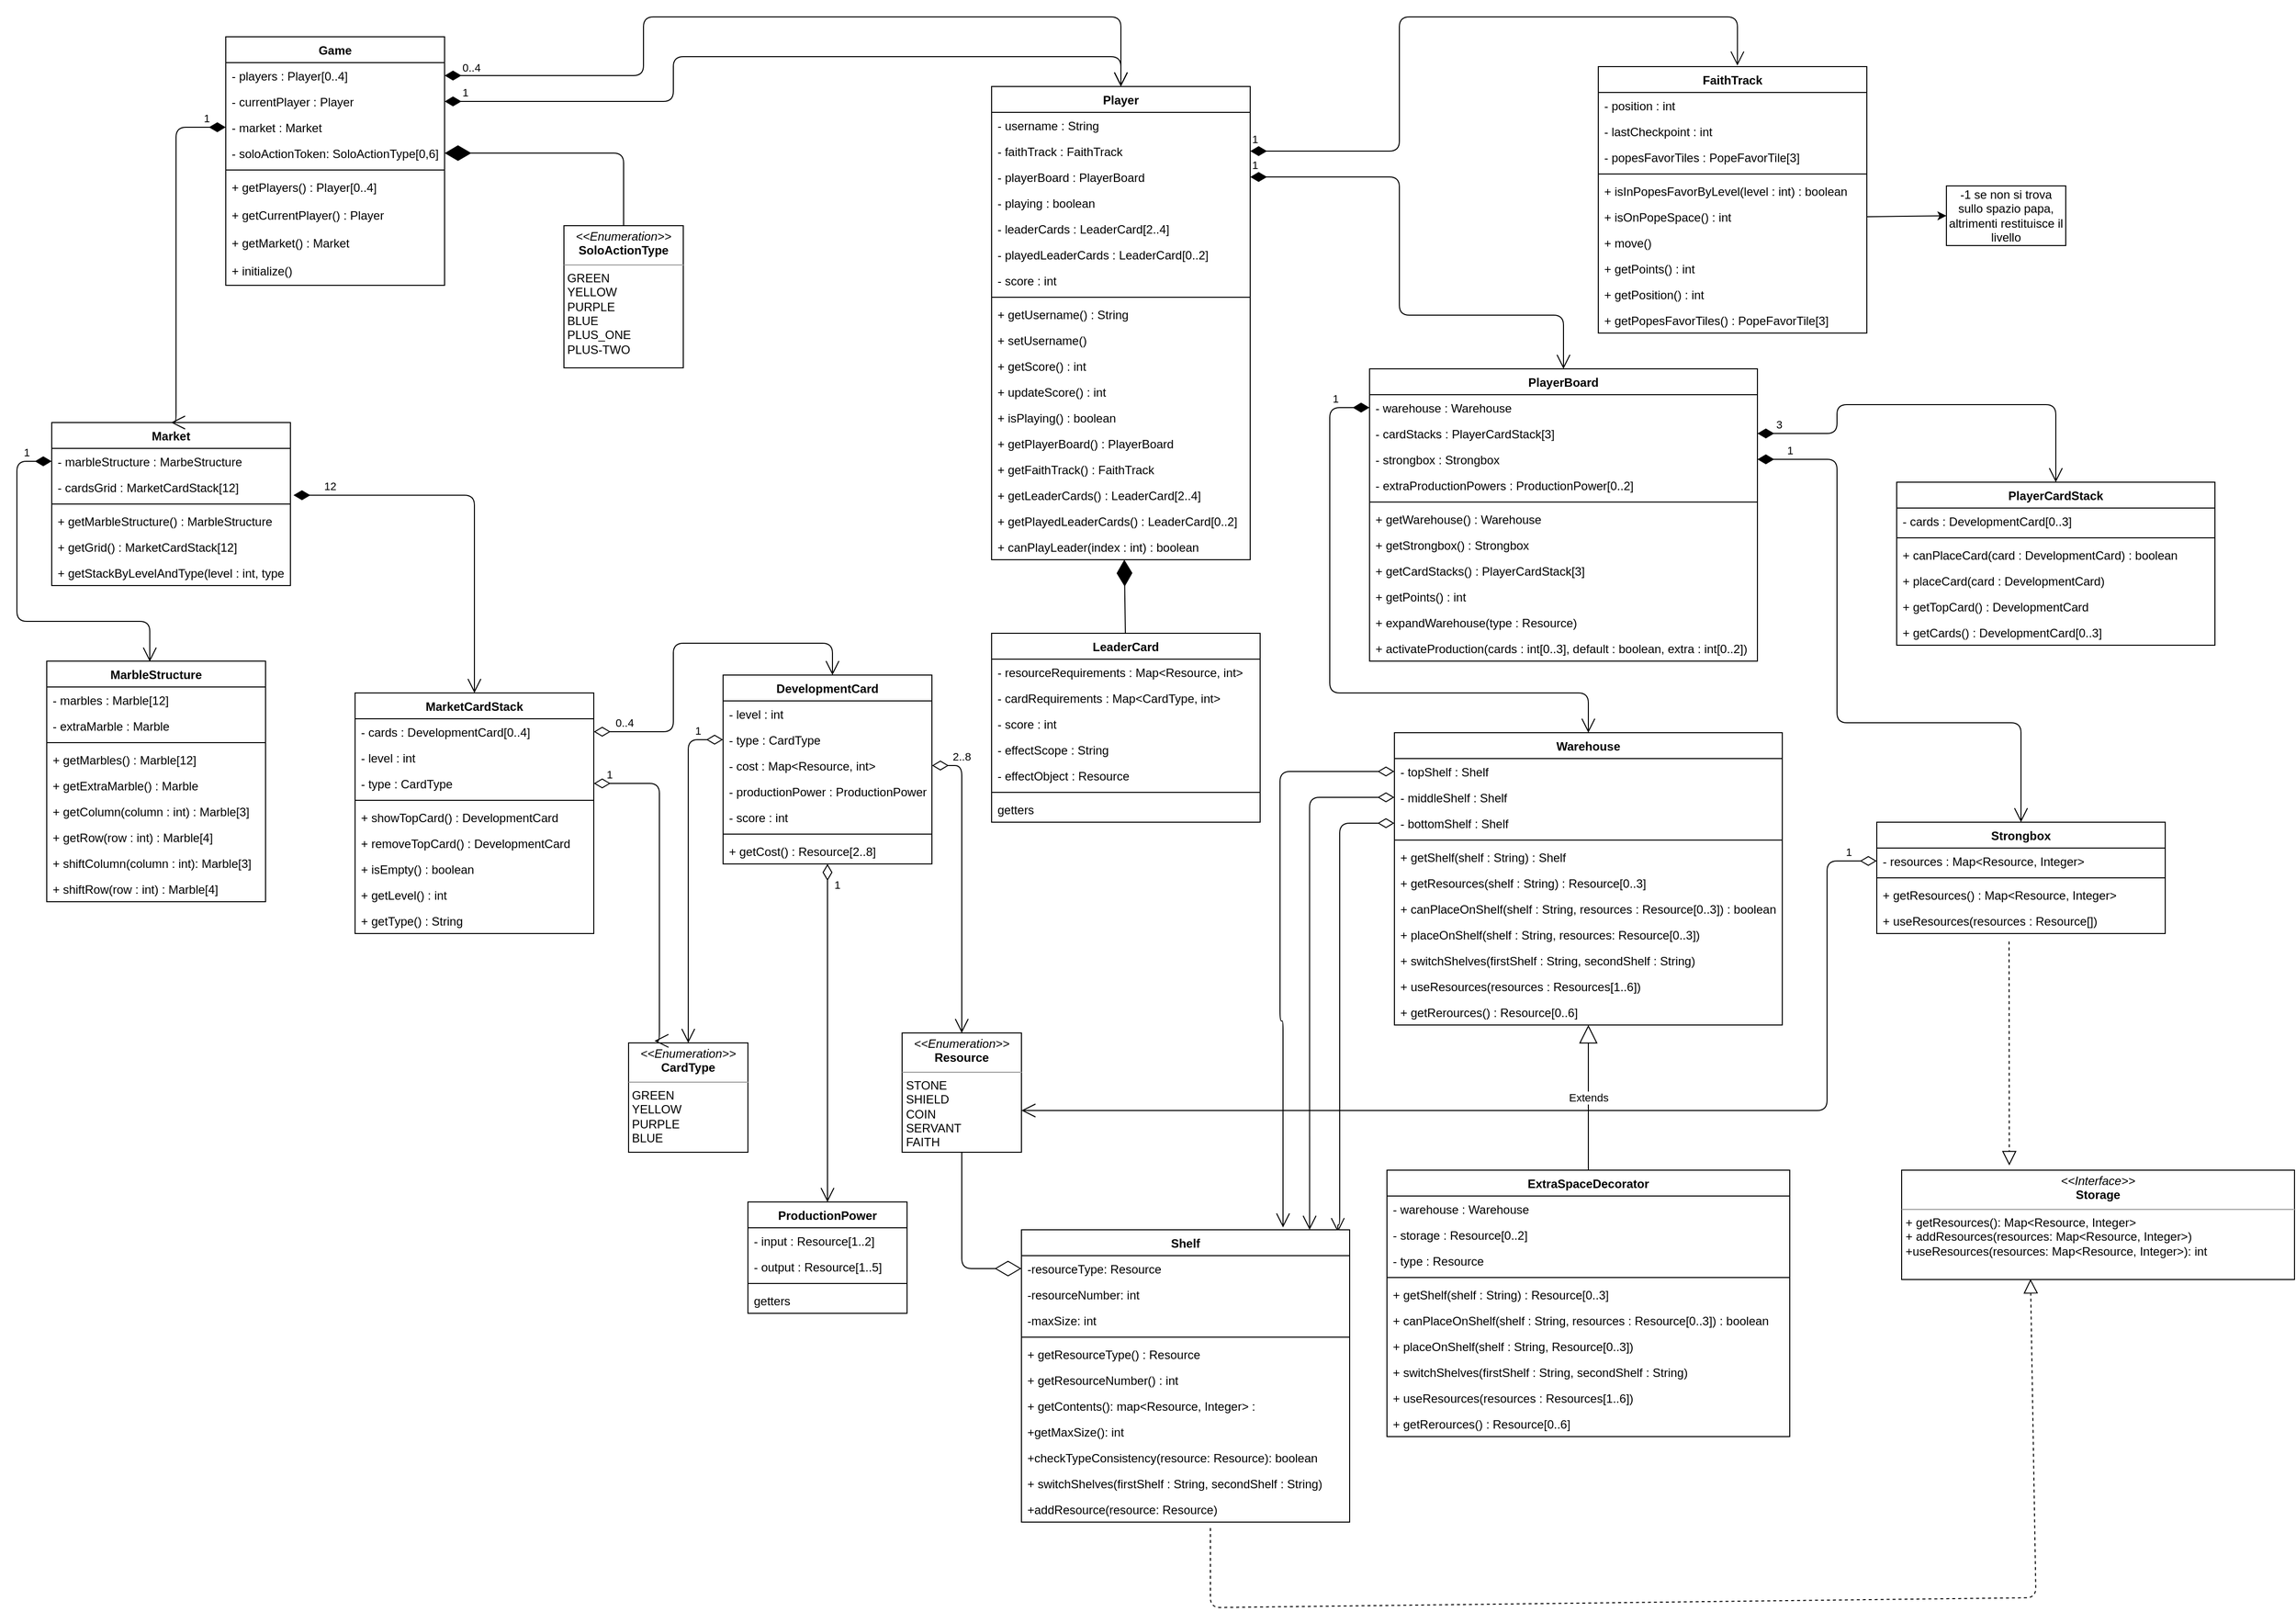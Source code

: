 <mxfile version="14.4.3" type="device"><diagram id="6DWH_EznJaGab-d27jlM" name="Page-1"><mxGraphModel dx="3953" dy="1980" grid="1" gridSize="10" guides="1" tooltips="1" connect="1" arrows="1" fold="1" page="1" pageScale="1" pageWidth="850" pageHeight="1100" math="0" shadow="0"><root><mxCell id="0"/><mxCell id="1" parent="0"/><mxCell id="VJRqIq30pPkfRqTsqSPx-1" value="Game" style="swimlane;fontStyle=1;align=center;verticalAlign=top;childLayout=stackLayout;horizontal=1;startSize=26;horizontalStack=0;resizeParent=1;resizeParentMax=0;resizeLast=0;collapsible=1;marginBottom=0;" parent="1" vertex="1"><mxGeometry x="250" y="60" width="220" height="250" as="geometry"><mxRectangle x="30" y="260" width="70" height="26" as="alternateBounds"/></mxGeometry></mxCell><mxCell id="VJRqIq30pPkfRqTsqSPx-2" value="- players : Player[0..4]" style="text;strokeColor=none;fillColor=none;align=left;verticalAlign=top;spacingLeft=4;spacingRight=4;overflow=hidden;rotatable=0;points=[[0,0.5],[1,0.5]];portConstraint=eastwest;" parent="VJRqIq30pPkfRqTsqSPx-1" vertex="1"><mxGeometry y="26" width="220" height="26" as="geometry"/></mxCell><mxCell id="VJRqIq30pPkfRqTsqSPx-3" value="- currentPlayer : Player" style="text;strokeColor=none;fillColor=none;align=left;verticalAlign=top;spacingLeft=4;spacingRight=4;overflow=hidden;rotatable=0;points=[[0,0.5],[1,0.5]];portConstraint=eastwest;" parent="VJRqIq30pPkfRqTsqSPx-1" vertex="1"><mxGeometry y="52" width="220" height="26" as="geometry"/></mxCell><mxCell id="VJRqIq30pPkfRqTsqSPx-4" value="- market : Market" style="text;strokeColor=none;fillColor=none;align=left;verticalAlign=top;spacingLeft=4;spacingRight=4;overflow=hidden;rotatable=0;points=[[0,0.5],[1,0.5]];portConstraint=eastwest;" parent="VJRqIq30pPkfRqTsqSPx-1" vertex="1"><mxGeometry y="78" width="220" height="26" as="geometry"/></mxCell><mxCell id="VJRqIq30pPkfRqTsqSPx-5" value="- soloActionToken: SoloActionType[0,6]" style="text;strokeColor=none;fillColor=none;align=left;verticalAlign=top;spacingLeft=4;spacingRight=4;overflow=hidden;rotatable=0;points=[[0,0.5],[1,0.5]];portConstraint=eastwest;" parent="VJRqIq30pPkfRqTsqSPx-1" vertex="1"><mxGeometry y="104" width="220" height="26" as="geometry"/></mxCell><mxCell id="VJRqIq30pPkfRqTsqSPx-6" value="" style="line;strokeWidth=1;fillColor=none;align=left;verticalAlign=middle;spacingTop=-1;spacingLeft=3;spacingRight=3;rotatable=0;labelPosition=right;points=[];portConstraint=eastwest;" parent="VJRqIq30pPkfRqTsqSPx-1" vertex="1"><mxGeometry y="130" width="220" height="8" as="geometry"/></mxCell><mxCell id="VJRqIq30pPkfRqTsqSPx-7" value="+ getPlayers() : Player[0..4]" style="text;strokeColor=none;fillColor=none;align=left;verticalAlign=top;spacingLeft=4;spacingRight=4;overflow=hidden;rotatable=0;points=[[0,0.5],[1,0.5]];portConstraint=eastwest;" parent="VJRqIq30pPkfRqTsqSPx-1" vertex="1"><mxGeometry y="138" width="220" height="28" as="geometry"/></mxCell><mxCell id="VJRqIq30pPkfRqTsqSPx-8" value="+ getCurrentPlayer() : Player" style="text;strokeColor=none;fillColor=none;align=left;verticalAlign=top;spacingLeft=4;spacingRight=4;overflow=hidden;rotatable=0;points=[[0,0.5],[1,0.5]];portConstraint=eastwest;" parent="VJRqIq30pPkfRqTsqSPx-1" vertex="1"><mxGeometry y="166" width="220" height="28" as="geometry"/></mxCell><mxCell id="VJRqIq30pPkfRqTsqSPx-9" value="+ getMarket() : Market" style="text;strokeColor=none;fillColor=none;align=left;verticalAlign=top;spacingLeft=4;spacingRight=4;overflow=hidden;rotatable=0;points=[[0,0.5],[1,0.5]];portConstraint=eastwest;" parent="VJRqIq30pPkfRqTsqSPx-1" vertex="1"><mxGeometry y="194" width="220" height="28" as="geometry"/></mxCell><mxCell id="VJRqIq30pPkfRqTsqSPx-10" value="+ initialize()" style="text;strokeColor=none;fillColor=none;align=left;verticalAlign=top;spacingLeft=4;spacingRight=4;overflow=hidden;rotatable=0;points=[[0,0.5],[1,0.5]];portConstraint=eastwest;" parent="VJRqIq30pPkfRqTsqSPx-1" vertex="1"><mxGeometry y="222" width="220" height="28" as="geometry"/></mxCell><mxCell id="VJRqIq30pPkfRqTsqSPx-11" value="Market" style="swimlane;fontStyle=1;align=center;verticalAlign=top;childLayout=stackLayout;horizontal=1;startSize=26;horizontalStack=0;resizeParent=1;resizeParentMax=0;resizeLast=0;collapsible=1;marginBottom=0;" parent="1" vertex="1"><mxGeometry x="75" y="448" width="240" height="164" as="geometry"/></mxCell><mxCell id="VJRqIq30pPkfRqTsqSPx-12" value="- marbleStructure : MarbeStructure" style="text;strokeColor=none;fillColor=none;align=left;verticalAlign=top;spacingLeft=4;spacingRight=4;overflow=hidden;rotatable=0;points=[[0,0.5],[1,0.5]];portConstraint=eastwest;" parent="VJRqIq30pPkfRqTsqSPx-11" vertex="1"><mxGeometry y="26" width="240" height="26" as="geometry"/></mxCell><mxCell id="VJRqIq30pPkfRqTsqSPx-28" value="- cardsGrid : MarketCardStack[12]" style="text;strokeColor=none;fillColor=none;align=left;verticalAlign=top;spacingLeft=4;spacingRight=4;overflow=hidden;rotatable=0;points=[[0,0.5],[1,0.5]];portConstraint=eastwest;" parent="VJRqIq30pPkfRqTsqSPx-11" vertex="1"><mxGeometry y="52" width="240" height="26" as="geometry"/></mxCell><mxCell id="VJRqIq30pPkfRqTsqSPx-14" value="" style="line;strokeWidth=1;fillColor=none;align=left;verticalAlign=middle;spacingTop=-1;spacingLeft=3;spacingRight=3;rotatable=0;labelPosition=right;points=[];portConstraint=eastwest;" parent="VJRqIq30pPkfRqTsqSPx-11" vertex="1"><mxGeometry y="78" width="240" height="8" as="geometry"/></mxCell><mxCell id="VJRqIq30pPkfRqTsqSPx-15" value="+ getMarbleStructure() : MarbleStructure" style="text;strokeColor=none;fillColor=none;align=left;verticalAlign=top;spacingLeft=4;spacingRight=4;overflow=hidden;rotatable=0;points=[[0,0.5],[1,0.5]];portConstraint=eastwest;" parent="VJRqIq30pPkfRqTsqSPx-11" vertex="1"><mxGeometry y="86" width="240" height="26" as="geometry"/></mxCell><mxCell id="VJRqIq30pPkfRqTsqSPx-30" value="+ getGrid() : MarketCardStack[12]" style="text;strokeColor=none;fillColor=none;align=left;verticalAlign=top;spacingLeft=4;spacingRight=4;overflow=hidden;rotatable=0;points=[[0,0.5],[1,0.5]];portConstraint=eastwest;" parent="VJRqIq30pPkfRqTsqSPx-11" vertex="1"><mxGeometry y="112" width="240" height="26" as="geometry"/></mxCell><mxCell id="VJRqIq30pPkfRqTsqSPx-31" value="+ getStackByLevelAndType(level : int, type : String) : MarketCardStack" style="text;strokeColor=none;fillColor=none;align=left;verticalAlign=top;spacingLeft=4;spacingRight=4;overflow=hidden;rotatable=0;points=[[0,0.5],[1,0.5]];portConstraint=eastwest;" parent="VJRqIq30pPkfRqTsqSPx-11" vertex="1"><mxGeometry y="138" width="240" height="26" as="geometry"/></mxCell><mxCell id="VJRqIq30pPkfRqTsqSPx-17" value="MarbleStructure" style="swimlane;fontStyle=1;align=center;verticalAlign=top;childLayout=stackLayout;horizontal=1;startSize=26;horizontalStack=0;resizeParent=1;resizeParentMax=0;resizeLast=0;collapsible=1;marginBottom=0;" parent="1" vertex="1"><mxGeometry x="70" y="688" width="220" height="242" as="geometry"/></mxCell><mxCell id="VJRqIq30pPkfRqTsqSPx-18" value="- marbles : Marble[12]" style="text;strokeColor=none;fillColor=none;align=left;verticalAlign=top;spacingLeft=4;spacingRight=4;overflow=hidden;rotatable=0;points=[[0,0.5],[1,0.5]];portConstraint=eastwest;" parent="VJRqIq30pPkfRqTsqSPx-17" vertex="1"><mxGeometry y="26" width="220" height="26" as="geometry"/></mxCell><mxCell id="VJRqIq30pPkfRqTsqSPx-19" value="- extraMarble : Marble" style="text;strokeColor=none;fillColor=none;align=left;verticalAlign=top;spacingLeft=4;spacingRight=4;overflow=hidden;rotatable=0;points=[[0,0.5],[1,0.5]];portConstraint=eastwest;" parent="VJRqIq30pPkfRqTsqSPx-17" vertex="1"><mxGeometry y="52" width="220" height="26" as="geometry"/></mxCell><mxCell id="VJRqIq30pPkfRqTsqSPx-20" value="" style="line;strokeWidth=1;fillColor=none;align=left;verticalAlign=middle;spacingTop=-1;spacingLeft=3;spacingRight=3;rotatable=0;labelPosition=right;points=[];portConstraint=eastwest;" parent="VJRqIq30pPkfRqTsqSPx-17" vertex="1"><mxGeometry y="78" width="220" height="8" as="geometry"/></mxCell><mxCell id="VJRqIq30pPkfRqTsqSPx-21" value="+ getMarbles() : Marble[12]" style="text;strokeColor=none;fillColor=none;align=left;verticalAlign=top;spacingLeft=4;spacingRight=4;overflow=hidden;rotatable=0;points=[[0,0.5],[1,0.5]];portConstraint=eastwest;" parent="VJRqIq30pPkfRqTsqSPx-17" vertex="1"><mxGeometry y="86" width="220" height="26" as="geometry"/></mxCell><mxCell id="VJRqIq30pPkfRqTsqSPx-22" value="+ getExtraMarble() : Marble" style="text;strokeColor=none;fillColor=none;align=left;verticalAlign=top;spacingLeft=4;spacingRight=4;overflow=hidden;rotatable=0;points=[[0,0.5],[1,0.5]];portConstraint=eastwest;" parent="VJRqIq30pPkfRqTsqSPx-17" vertex="1"><mxGeometry y="112" width="220" height="26" as="geometry"/></mxCell><mxCell id="VJRqIq30pPkfRqTsqSPx-23" value="+ getColumn(column : int) : Marble[3]" style="text;strokeColor=none;fillColor=none;align=left;verticalAlign=top;spacingLeft=4;spacingRight=4;overflow=hidden;rotatable=0;points=[[0,0.5],[1,0.5]];portConstraint=eastwest;" parent="VJRqIq30pPkfRqTsqSPx-17" vertex="1"><mxGeometry y="138" width="220" height="26" as="geometry"/></mxCell><mxCell id="VJRqIq30pPkfRqTsqSPx-24" value="+ getRow(row : int) : Marble[4]" style="text;strokeColor=none;fillColor=none;align=left;verticalAlign=top;spacingLeft=4;spacingRight=4;overflow=hidden;rotatable=0;points=[[0,0.5],[1,0.5]];portConstraint=eastwest;" parent="VJRqIq30pPkfRqTsqSPx-17" vertex="1"><mxGeometry y="164" width="220" height="26" as="geometry"/></mxCell><mxCell id="VJRqIq30pPkfRqTsqSPx-25" value="+ shiftColumn(column : int): Marble[3]" style="text;strokeColor=none;fillColor=none;align=left;verticalAlign=top;spacingLeft=4;spacingRight=4;overflow=hidden;rotatable=0;points=[[0,0.5],[1,0.5]];portConstraint=eastwest;" parent="VJRqIq30pPkfRqTsqSPx-17" vertex="1"><mxGeometry y="190" width="220" height="26" as="geometry"/></mxCell><mxCell id="VJRqIq30pPkfRqTsqSPx-26" value="+ shiftRow(row : int) : Marble[4]" style="text;strokeColor=none;fillColor=none;align=left;verticalAlign=top;spacingLeft=4;spacingRight=4;overflow=hidden;rotatable=0;points=[[0,0.5],[1,0.5]];portConstraint=eastwest;" parent="VJRqIq30pPkfRqTsqSPx-17" vertex="1"><mxGeometry y="216" width="220" height="26" as="geometry"/></mxCell><mxCell id="VJRqIq30pPkfRqTsqSPx-32" value="MarketCardStack" style="swimlane;fontStyle=1;align=center;verticalAlign=top;childLayout=stackLayout;horizontal=1;startSize=26;horizontalStack=0;resizeParent=1;resizeParentMax=0;resizeLast=0;collapsible=1;marginBottom=0;" parent="1" vertex="1"><mxGeometry x="380" y="720" width="240" height="242" as="geometry"/></mxCell><mxCell id="VJRqIq30pPkfRqTsqSPx-33" value="- cards : DevelopmentCard[0..4]" style="text;strokeColor=none;fillColor=none;align=left;verticalAlign=top;spacingLeft=4;spacingRight=4;overflow=hidden;rotatable=0;points=[[0,0.5],[1,0.5]];portConstraint=eastwest;" parent="VJRqIq30pPkfRqTsqSPx-32" vertex="1"><mxGeometry y="26" width="240" height="26" as="geometry"/></mxCell><mxCell id="VJRqIq30pPkfRqTsqSPx-34" value="- level : int" style="text;strokeColor=none;fillColor=none;align=left;verticalAlign=top;spacingLeft=4;spacingRight=4;overflow=hidden;rotatable=0;points=[[0,0.5],[1,0.5]];portConstraint=eastwest;" parent="VJRqIq30pPkfRqTsqSPx-32" vertex="1"><mxGeometry y="52" width="240" height="26" as="geometry"/></mxCell><mxCell id="VJRqIq30pPkfRqTsqSPx-35" value="- type : CardType" style="text;strokeColor=none;fillColor=none;align=left;verticalAlign=top;spacingLeft=4;spacingRight=4;overflow=hidden;rotatable=0;points=[[0,0.5],[1,0.5]];portConstraint=eastwest;" parent="VJRqIq30pPkfRqTsqSPx-32" vertex="1"><mxGeometry y="78" width="240" height="26" as="geometry"/></mxCell><mxCell id="VJRqIq30pPkfRqTsqSPx-36" value="" style="line;strokeWidth=1;fillColor=none;align=left;verticalAlign=middle;spacingTop=-1;spacingLeft=3;spacingRight=3;rotatable=0;labelPosition=right;points=[];portConstraint=eastwest;" parent="VJRqIq30pPkfRqTsqSPx-32" vertex="1"><mxGeometry y="104" width="240" height="8" as="geometry"/></mxCell><mxCell id="VJRqIq30pPkfRqTsqSPx-37" value="+ showTopCard() : DevelopmentCard" style="text;strokeColor=none;fillColor=none;align=left;verticalAlign=top;spacingLeft=4;spacingRight=4;overflow=hidden;rotatable=0;points=[[0,0.5],[1,0.5]];portConstraint=eastwest;" parent="VJRqIq30pPkfRqTsqSPx-32" vertex="1"><mxGeometry y="112" width="240" height="26" as="geometry"/></mxCell><mxCell id="VJRqIq30pPkfRqTsqSPx-38" value="+ removeTopCard() : DevelopmentCard" style="text;strokeColor=none;fillColor=none;align=left;verticalAlign=top;spacingLeft=4;spacingRight=4;overflow=hidden;rotatable=0;points=[[0,0.5],[1,0.5]];portConstraint=eastwest;" parent="VJRqIq30pPkfRqTsqSPx-32" vertex="1"><mxGeometry y="138" width="240" height="26" as="geometry"/></mxCell><mxCell id="VJRqIq30pPkfRqTsqSPx-39" value="+ isEmpty() : boolean" style="text;strokeColor=none;fillColor=none;align=left;verticalAlign=top;spacingLeft=4;spacingRight=4;overflow=hidden;rotatable=0;points=[[0,0.5],[1,0.5]];portConstraint=eastwest;" parent="VJRqIq30pPkfRqTsqSPx-32" vertex="1"><mxGeometry y="164" width="240" height="26" as="geometry"/></mxCell><mxCell id="VJRqIq30pPkfRqTsqSPx-40" value="+ getLevel() : int" style="text;strokeColor=none;fillColor=none;align=left;verticalAlign=top;spacingLeft=4;spacingRight=4;overflow=hidden;rotatable=0;points=[[0,0.5],[1,0.5]];portConstraint=eastwest;" parent="VJRqIq30pPkfRqTsqSPx-32" vertex="1"><mxGeometry y="190" width="240" height="26" as="geometry"/></mxCell><mxCell id="VJRqIq30pPkfRqTsqSPx-41" value="+ getType() : String" style="text;strokeColor=none;fillColor=none;align=left;verticalAlign=top;spacingLeft=4;spacingRight=4;overflow=hidden;rotatable=0;points=[[0,0.5],[1,0.5]];portConstraint=eastwest;" parent="VJRqIq30pPkfRqTsqSPx-32" vertex="1"><mxGeometry y="216" width="240" height="26" as="geometry"/></mxCell><mxCell id="VJRqIq30pPkfRqTsqSPx-42" value="DevelopmentCard" style="swimlane;fontStyle=1;align=center;verticalAlign=top;childLayout=stackLayout;horizontal=1;startSize=26;horizontalStack=0;resizeParent=1;resizeParentMax=0;resizeLast=0;collapsible=1;marginBottom=0;" parent="1" vertex="1"><mxGeometry x="750" y="702" width="210" height="190" as="geometry"/></mxCell><mxCell id="VJRqIq30pPkfRqTsqSPx-43" value="- level : int" style="text;strokeColor=none;fillColor=none;align=left;verticalAlign=top;spacingLeft=4;spacingRight=4;overflow=hidden;rotatable=0;points=[[0,0.5],[1,0.5]];portConstraint=eastwest;" parent="VJRqIq30pPkfRqTsqSPx-42" vertex="1"><mxGeometry y="26" width="210" height="26" as="geometry"/></mxCell><mxCell id="VJRqIq30pPkfRqTsqSPx-44" value="- type : CardType" style="text;strokeColor=none;fillColor=none;align=left;verticalAlign=top;spacingLeft=4;spacingRight=4;overflow=hidden;rotatable=0;points=[[0,0.5],[1,0.5]];portConstraint=eastwest;" parent="VJRqIq30pPkfRqTsqSPx-42" vertex="1"><mxGeometry y="52" width="210" height="26" as="geometry"/></mxCell><mxCell id="VJRqIq30pPkfRqTsqSPx-45" value="- cost : Map&lt;Resource, int&gt;" style="text;strokeColor=none;fillColor=none;align=left;verticalAlign=top;spacingLeft=4;spacingRight=4;overflow=hidden;rotatable=0;points=[[0,0.5],[1,0.5]];portConstraint=eastwest;" parent="VJRqIq30pPkfRqTsqSPx-42" vertex="1"><mxGeometry y="78" width="210" height="26" as="geometry"/></mxCell><mxCell id="VJRqIq30pPkfRqTsqSPx-46" value="- productionPower : ProductionPower" style="text;strokeColor=none;fillColor=none;align=left;verticalAlign=top;spacingLeft=4;spacingRight=4;overflow=hidden;rotatable=0;points=[[0,0.5],[1,0.5]];portConstraint=eastwest;" parent="VJRqIq30pPkfRqTsqSPx-42" vertex="1"><mxGeometry y="104" width="210" height="26" as="geometry"/></mxCell><mxCell id="VJRqIq30pPkfRqTsqSPx-47" value="- score : int" style="text;strokeColor=none;fillColor=none;align=left;verticalAlign=top;spacingLeft=4;spacingRight=4;overflow=hidden;rotatable=0;points=[[0,0.5],[1,0.5]];portConstraint=eastwest;" parent="VJRqIq30pPkfRqTsqSPx-42" vertex="1"><mxGeometry y="130" width="210" height="26" as="geometry"/></mxCell><mxCell id="VJRqIq30pPkfRqTsqSPx-48" value="" style="line;strokeWidth=1;fillColor=none;align=left;verticalAlign=middle;spacingTop=-1;spacingLeft=3;spacingRight=3;rotatable=0;labelPosition=right;points=[];portConstraint=eastwest;" parent="VJRqIq30pPkfRqTsqSPx-42" vertex="1"><mxGeometry y="156" width="210" height="8" as="geometry"/></mxCell><mxCell id="VJRqIq30pPkfRqTsqSPx-49" value="+ getCost() : Resource[2..8]" style="text;strokeColor=none;fillColor=none;align=left;verticalAlign=top;spacingLeft=4;spacingRight=4;overflow=hidden;rotatable=0;points=[[0,0.5],[1,0.5]];portConstraint=eastwest;" parent="VJRqIq30pPkfRqTsqSPx-42" vertex="1"><mxGeometry y="164" width="210" height="26" as="geometry"/></mxCell><mxCell id="VJRqIq30pPkfRqTsqSPx-50" value="1" style="endArrow=open;html=1;endSize=12;startArrow=diamondThin;startSize=14;startFill=1;edgeStyle=orthogonalEdgeStyle;align=left;verticalAlign=bottom;exitX=0;exitY=0.5;exitDx=0;exitDy=0;entryX=0.471;entryY=0.002;entryDx=0;entryDy=0;entryPerimeter=0;" parent="1" source="VJRqIq30pPkfRqTsqSPx-12" target="VJRqIq30pPkfRqTsqSPx-17" edge="1"><mxGeometry x="-0.836" relative="1" as="geometry"><mxPoint x="70" y="648" as="sourcePoint"/><mxPoint x="230" y="648" as="targetPoint"/><Array as="points"><mxPoint x="40" y="487"/><mxPoint x="40" y="648"/><mxPoint x="174" y="648"/></Array><mxPoint as="offset"/></mxGeometry></mxCell><mxCell id="VJRqIq30pPkfRqTsqSPx-52" value="&lt;div&gt;12&lt;/div&gt;" style="endArrow=open;html=1;endSize=12;startArrow=diamondThin;startSize=14;startFill=1;edgeStyle=orthogonalEdgeStyle;align=left;verticalAlign=bottom;entryX=0.5;entryY=0;entryDx=0;entryDy=0;exitX=1.013;exitY=0.812;exitDx=0;exitDy=0;exitPerimeter=0;" parent="1" source="VJRqIq30pPkfRqTsqSPx-28" target="VJRqIq30pPkfRqTsqSPx-32" edge="1"><mxGeometry x="-0.847" relative="1" as="geometry"><mxPoint x="350" y="530" as="sourcePoint"/><mxPoint x="590" y="718" as="targetPoint"/><Array as="points"><mxPoint x="500" y="521"/></Array><mxPoint as="offset"/></mxGeometry></mxCell><mxCell id="VJRqIq30pPkfRqTsqSPx-53" value="&lt;div&gt;0..4&lt;br&gt;&lt;/div&gt;" style="endArrow=open;html=1;endSize=12;startArrow=diamondThin;startSize=14;startFill=0;edgeStyle=orthogonalEdgeStyle;align=left;verticalAlign=bottom;exitX=1;exitY=0.5;exitDx=0;exitDy=0;" parent="1" source="VJRqIq30pPkfRqTsqSPx-33" target="VJRqIq30pPkfRqTsqSPx-42" edge="1"><mxGeometry x="-0.889" relative="1" as="geometry"><mxPoint x="590" y="820" as="sourcePoint"/><mxPoint x="900" y="592" as="targetPoint"/><Array as="points"><mxPoint x="700" y="759"/><mxPoint x="700" y="670"/><mxPoint x="860" y="670"/></Array><mxPoint as="offset"/></mxGeometry></mxCell><mxCell id="VJRqIq30pPkfRqTsqSPx-54" value="1" style="endArrow=open;html=1;endSize=12;startArrow=diamondThin;startSize=14;startFill=1;edgeStyle=orthogonalEdgeStyle;align=left;verticalAlign=bottom;exitX=0;exitY=0.5;exitDx=0;exitDy=0;entryX=0.5;entryY=0;entryDx=0;entryDy=0;" parent="1" source="VJRqIq30pPkfRqTsqSPx-4" target="VJRqIq30pPkfRqTsqSPx-11" edge="1"><mxGeometry x="-0.863" relative="1" as="geometry"><mxPoint x="200" y="250" as="sourcePoint"/><mxPoint x="360" y="250" as="targetPoint"/><Array as="points"><mxPoint x="200" y="151"/></Array><mxPoint as="offset"/></mxGeometry></mxCell><mxCell id="VJRqIq30pPkfRqTsqSPx-55" value="Player" style="swimlane;fontStyle=1;align=center;verticalAlign=top;childLayout=stackLayout;horizontal=1;startSize=26;horizontalStack=0;resizeParent=1;resizeParentMax=0;resizeLast=0;collapsible=1;marginBottom=0;" parent="1" vertex="1"><mxGeometry x="1020" y="110" width="260" height="476" as="geometry"/></mxCell><mxCell id="VJRqIq30pPkfRqTsqSPx-56" value="- username : String" style="text;strokeColor=none;fillColor=none;align=left;verticalAlign=top;spacingLeft=4;spacingRight=4;overflow=hidden;rotatable=0;points=[[0,0.5],[1,0.5]];portConstraint=eastwest;" parent="VJRqIq30pPkfRqTsqSPx-55" vertex="1"><mxGeometry y="26" width="260" height="26" as="geometry"/></mxCell><mxCell id="VJRqIq30pPkfRqTsqSPx-57" value="- faithTrack : FaithTrack" style="text;strokeColor=none;fillColor=none;align=left;verticalAlign=top;spacingLeft=4;spacingRight=4;overflow=hidden;rotatable=0;points=[[0,0.5],[1,0.5]];portConstraint=eastwest;" parent="VJRqIq30pPkfRqTsqSPx-55" vertex="1"><mxGeometry y="52" width="260" height="26" as="geometry"/></mxCell><mxCell id="VJRqIq30pPkfRqTsqSPx-58" value="- playerBoard : PlayerBoard" style="text;strokeColor=none;fillColor=none;align=left;verticalAlign=top;spacingLeft=4;spacingRight=4;overflow=hidden;rotatable=0;points=[[0,0.5],[1,0.5]];portConstraint=eastwest;" parent="VJRqIq30pPkfRqTsqSPx-55" vertex="1"><mxGeometry y="78" width="260" height="26" as="geometry"/></mxCell><mxCell id="VJRqIq30pPkfRqTsqSPx-59" value="- playing : boolean" style="text;strokeColor=none;fillColor=none;align=left;verticalAlign=top;spacingLeft=4;spacingRight=4;overflow=hidden;rotatable=0;points=[[0,0.5],[1,0.5]];portConstraint=eastwest;" parent="VJRqIq30pPkfRqTsqSPx-55" vertex="1"><mxGeometry y="104" width="260" height="26" as="geometry"/></mxCell><mxCell id="VJRqIq30pPkfRqTsqSPx-60" value="- leaderCards : LeaderCard[2..4]" style="text;strokeColor=none;fillColor=none;align=left;verticalAlign=top;spacingLeft=4;spacingRight=4;overflow=hidden;rotatable=0;points=[[0,0.5],[1,0.5]];portConstraint=eastwest;" parent="VJRqIq30pPkfRqTsqSPx-55" vertex="1"><mxGeometry y="130" width="260" height="26" as="geometry"/></mxCell><mxCell id="VJRqIq30pPkfRqTsqSPx-61" value="- playedLeaderCards : LeaderCard[0..2]" style="text;strokeColor=none;fillColor=none;align=left;verticalAlign=top;spacingLeft=4;spacingRight=4;overflow=hidden;rotatable=0;points=[[0,0.5],[1,0.5]];portConstraint=eastwest;" parent="VJRqIq30pPkfRqTsqSPx-55" vertex="1"><mxGeometry y="156" width="260" height="26" as="geometry"/></mxCell><mxCell id="VJRqIq30pPkfRqTsqSPx-62" value="- score : int" style="text;strokeColor=none;fillColor=none;align=left;verticalAlign=top;spacingLeft=4;spacingRight=4;overflow=hidden;rotatable=0;points=[[0,0.5],[1,0.5]];portConstraint=eastwest;" parent="VJRqIq30pPkfRqTsqSPx-55" vertex="1"><mxGeometry y="182" width="260" height="26" as="geometry"/></mxCell><mxCell id="VJRqIq30pPkfRqTsqSPx-63" value="" style="line;strokeWidth=1;fillColor=none;align=left;verticalAlign=middle;spacingTop=-1;spacingLeft=3;spacingRight=3;rotatable=0;labelPosition=right;points=[];portConstraint=eastwest;" parent="VJRqIq30pPkfRqTsqSPx-55" vertex="1"><mxGeometry y="208" width="260" height="8" as="geometry"/></mxCell><mxCell id="VJRqIq30pPkfRqTsqSPx-64" value="+ getUsername() : String" style="text;strokeColor=none;fillColor=none;align=left;verticalAlign=top;spacingLeft=4;spacingRight=4;overflow=hidden;rotatable=0;points=[[0,0.5],[1,0.5]];portConstraint=eastwest;" parent="VJRqIq30pPkfRqTsqSPx-55" vertex="1"><mxGeometry y="216" width="260" height="26" as="geometry"/></mxCell><mxCell id="VJRqIq30pPkfRqTsqSPx-65" value="+ setUsername()" style="text;strokeColor=none;fillColor=none;align=left;verticalAlign=top;spacingLeft=4;spacingRight=4;overflow=hidden;rotatable=0;points=[[0,0.5],[1,0.5]];portConstraint=eastwest;" parent="VJRqIq30pPkfRqTsqSPx-55" vertex="1"><mxGeometry y="242" width="260" height="26" as="geometry"/></mxCell><mxCell id="VJRqIq30pPkfRqTsqSPx-66" value="+ getScore() : int" style="text;strokeColor=none;fillColor=none;align=left;verticalAlign=top;spacingLeft=4;spacingRight=4;overflow=hidden;rotatable=0;points=[[0,0.5],[1,0.5]];portConstraint=eastwest;" parent="VJRqIq30pPkfRqTsqSPx-55" vertex="1"><mxGeometry y="268" width="260" height="26" as="geometry"/></mxCell><mxCell id="VJRqIq30pPkfRqTsqSPx-67" value="+ updateScore() : int" style="text;strokeColor=none;fillColor=none;align=left;verticalAlign=top;spacingLeft=4;spacingRight=4;overflow=hidden;rotatable=0;points=[[0,0.5],[1,0.5]];portConstraint=eastwest;" parent="VJRqIq30pPkfRqTsqSPx-55" vertex="1"><mxGeometry y="294" width="260" height="26" as="geometry"/></mxCell><mxCell id="VJRqIq30pPkfRqTsqSPx-68" value="+ isPlaying() : boolean" style="text;strokeColor=none;fillColor=none;align=left;verticalAlign=top;spacingLeft=4;spacingRight=4;overflow=hidden;rotatable=0;points=[[0,0.5],[1,0.5]];portConstraint=eastwest;" parent="VJRqIq30pPkfRqTsqSPx-55" vertex="1"><mxGeometry y="320" width="260" height="26" as="geometry"/></mxCell><mxCell id="VJRqIq30pPkfRqTsqSPx-69" value="+ getPlayerBoard() : PlayerBoard" style="text;strokeColor=none;fillColor=none;align=left;verticalAlign=top;spacingLeft=4;spacingRight=4;overflow=hidden;rotatable=0;points=[[0,0.5],[1,0.5]];portConstraint=eastwest;" parent="VJRqIq30pPkfRqTsqSPx-55" vertex="1"><mxGeometry y="346" width="260" height="26" as="geometry"/></mxCell><mxCell id="VJRqIq30pPkfRqTsqSPx-70" value="+ getFaithTrack() : FaithTrack" style="text;strokeColor=none;fillColor=none;align=left;verticalAlign=top;spacingLeft=4;spacingRight=4;overflow=hidden;rotatable=0;points=[[0,0.5],[1,0.5]];portConstraint=eastwest;" parent="VJRqIq30pPkfRqTsqSPx-55" vertex="1"><mxGeometry y="372" width="260" height="26" as="geometry"/></mxCell><mxCell id="VJRqIq30pPkfRqTsqSPx-71" value="+ getLeaderCards() : LeaderCard[2..4]" style="text;strokeColor=none;fillColor=none;align=left;verticalAlign=top;spacingLeft=4;spacingRight=4;overflow=hidden;rotatable=0;points=[[0,0.5],[1,0.5]];portConstraint=eastwest;" parent="VJRqIq30pPkfRqTsqSPx-55" vertex="1"><mxGeometry y="398" width="260" height="26" as="geometry"/></mxCell><mxCell id="VJRqIq30pPkfRqTsqSPx-72" value="+ getPlayedLeaderCards() : LeaderCard[0..2]" style="text;strokeColor=none;fillColor=none;align=left;verticalAlign=top;spacingLeft=4;spacingRight=4;overflow=hidden;rotatable=0;points=[[0,0.5],[1,0.5]];portConstraint=eastwest;" parent="VJRqIq30pPkfRqTsqSPx-55" vertex="1"><mxGeometry y="424" width="260" height="26" as="geometry"/></mxCell><mxCell id="VJRqIq30pPkfRqTsqSPx-137" value="+ canPlayLeader(index : int) : boolean" style="text;strokeColor=none;fillColor=none;align=left;verticalAlign=top;spacingLeft=4;spacingRight=4;overflow=hidden;rotatable=0;points=[[0,0.5],[1,0.5]];portConstraint=eastwest;" parent="VJRqIq30pPkfRqTsqSPx-55" vertex="1"><mxGeometry y="450" width="260" height="26" as="geometry"/></mxCell><mxCell id="VJRqIq30pPkfRqTsqSPx-73" value="FaithTrack" style="swimlane;fontStyle=1;align=center;verticalAlign=top;childLayout=stackLayout;horizontal=1;startSize=26;horizontalStack=0;resizeParent=1;resizeParentMax=0;resizeLast=0;collapsible=1;marginBottom=0;" parent="1" vertex="1"><mxGeometry x="1630" y="90" width="270" height="268" as="geometry"/></mxCell><mxCell id="VJRqIq30pPkfRqTsqSPx-74" value="- position : int" style="text;strokeColor=none;fillColor=none;align=left;verticalAlign=top;spacingLeft=4;spacingRight=4;overflow=hidden;rotatable=0;points=[[0,0.5],[1,0.5]];portConstraint=eastwest;" parent="VJRqIq30pPkfRqTsqSPx-73" vertex="1"><mxGeometry y="26" width="270" height="26" as="geometry"/></mxCell><mxCell id="VJRqIq30pPkfRqTsqSPx-75" value="- lastCheckpoint : int" style="text;strokeColor=none;fillColor=none;align=left;verticalAlign=top;spacingLeft=4;spacingRight=4;overflow=hidden;rotatable=0;points=[[0,0.5],[1,0.5]];portConstraint=eastwest;" parent="VJRqIq30pPkfRqTsqSPx-73" vertex="1"><mxGeometry y="52" width="270" height="26" as="geometry"/></mxCell><mxCell id="VJRqIq30pPkfRqTsqSPx-76" value="- popesFavorTiles : PopeFavorTile[3]" style="text;strokeColor=none;fillColor=none;align=left;verticalAlign=top;spacingLeft=4;spacingRight=4;overflow=hidden;rotatable=0;points=[[0,0.5],[1,0.5]];portConstraint=eastwest;" parent="VJRqIq30pPkfRqTsqSPx-73" vertex="1"><mxGeometry y="78" width="270" height="26" as="geometry"/></mxCell><mxCell id="VJRqIq30pPkfRqTsqSPx-77" value="" style="line;strokeWidth=1;fillColor=none;align=left;verticalAlign=middle;spacingTop=-1;spacingLeft=3;spacingRight=3;rotatable=0;labelPosition=right;points=[];portConstraint=eastwest;" parent="VJRqIq30pPkfRqTsqSPx-73" vertex="1"><mxGeometry y="104" width="270" height="8" as="geometry"/></mxCell><mxCell id="VJRqIq30pPkfRqTsqSPx-78" value="+ isInPopesFavorByLevel(level : int) : boolean" style="text;strokeColor=none;fillColor=none;align=left;verticalAlign=top;spacingLeft=4;spacingRight=4;overflow=hidden;rotatable=0;points=[[0,0.5],[1,0.5]];portConstraint=eastwest;" parent="VJRqIq30pPkfRqTsqSPx-73" vertex="1"><mxGeometry y="112" width="270" height="26" as="geometry"/></mxCell><mxCell id="VJRqIq30pPkfRqTsqSPx-79" value="+ isOnPopeSpace() : int" style="text;strokeColor=none;fillColor=none;align=left;verticalAlign=top;spacingLeft=4;spacingRight=4;overflow=hidden;rotatable=0;points=[[0,0.5],[1,0.5]];portConstraint=eastwest;" parent="VJRqIq30pPkfRqTsqSPx-73" vertex="1"><mxGeometry y="138" width="270" height="26" as="geometry"/></mxCell><mxCell id="VJRqIq30pPkfRqTsqSPx-80" value="+ move()" style="text;strokeColor=none;fillColor=none;align=left;verticalAlign=top;spacingLeft=4;spacingRight=4;overflow=hidden;rotatable=0;points=[[0,0.5],[1,0.5]];portConstraint=eastwest;" parent="VJRqIq30pPkfRqTsqSPx-73" vertex="1"><mxGeometry y="164" width="270" height="26" as="geometry"/></mxCell><mxCell id="VJRqIq30pPkfRqTsqSPx-81" value="+ getPoints() : int" style="text;strokeColor=none;fillColor=none;align=left;verticalAlign=top;spacingLeft=4;spacingRight=4;overflow=hidden;rotatable=0;points=[[0,0.5],[1,0.5]];portConstraint=eastwest;" parent="VJRqIq30pPkfRqTsqSPx-73" vertex="1"><mxGeometry y="190" width="270" height="26" as="geometry"/></mxCell><mxCell id="VJRqIq30pPkfRqTsqSPx-82" value="+ getPosition() : int" style="text;strokeColor=none;fillColor=none;align=left;verticalAlign=top;spacingLeft=4;spacingRight=4;overflow=hidden;rotatable=0;points=[[0,0.5],[1,0.5]];portConstraint=eastwest;" parent="VJRqIq30pPkfRqTsqSPx-73" vertex="1"><mxGeometry y="216" width="270" height="26" as="geometry"/></mxCell><mxCell id="VJRqIq30pPkfRqTsqSPx-83" value="+ getPopesFavorTiles() : PopeFavorTile[3]" style="text;strokeColor=none;fillColor=none;align=left;verticalAlign=top;spacingLeft=4;spacingRight=4;overflow=hidden;rotatable=0;points=[[0,0.5],[1,0.5]];portConstraint=eastwest;" parent="VJRqIq30pPkfRqTsqSPx-73" vertex="1"><mxGeometry y="242" width="270" height="26" as="geometry"/></mxCell><mxCell id="VJRqIq30pPkfRqTsqSPx-84" value="" style="rounded=0;whiteSpace=wrap;html=1;" parent="1" vertex="1"><mxGeometry x="1980" y="210" width="120" height="60" as="geometry"/></mxCell><mxCell id="VJRqIq30pPkfRqTsqSPx-85" value="-1 se non si trova sullo spazio papa, altrimenti restituisce il livello" style="text;html=1;strokeColor=none;fillColor=none;align=center;verticalAlign=middle;whiteSpace=wrap;rounded=0;" parent="1" vertex="1"><mxGeometry x="1980" y="230" width="120" height="20" as="geometry"/></mxCell><mxCell id="VJRqIq30pPkfRqTsqSPx-86" value="" style="endArrow=classic;html=1;entryX=0;entryY=0.5;entryDx=0;entryDy=0;exitX=1;exitY=0.5;exitDx=0;exitDy=0;" parent="1" source="VJRqIq30pPkfRqTsqSPx-79" target="VJRqIq30pPkfRqTsqSPx-85" edge="1"><mxGeometry width="50" height="50" relative="1" as="geometry"><mxPoint x="1600" y="280" as="sourcePoint"/><mxPoint x="1650" y="230" as="targetPoint"/></mxGeometry></mxCell><mxCell id="VJRqIq30pPkfRqTsqSPx-87" value="1" style="endArrow=open;html=1;endSize=12;startArrow=diamondThin;startSize=14;startFill=1;edgeStyle=orthogonalEdgeStyle;align=left;verticalAlign=bottom;exitX=1;exitY=0.5;exitDx=0;exitDy=0;entryX=0.518;entryY=-0.004;entryDx=0;entryDy=0;entryPerimeter=0;" parent="1" source="VJRqIq30pPkfRqTsqSPx-57" target="VJRqIq30pPkfRqTsqSPx-73" edge="1"><mxGeometry x="-1" y="3" relative="1" as="geometry"><mxPoint x="1260" y="280" as="sourcePoint"/><mxPoint x="1420" y="280" as="targetPoint"/><Array as="points"><mxPoint x="1430" y="175"/><mxPoint x="1430" y="40"/><mxPoint x="1770" y="40"/></Array></mxGeometry></mxCell><mxCell id="VJRqIq30pPkfRqTsqSPx-88" value="1" style="endArrow=open;html=1;endSize=12;startArrow=diamondThin;startSize=14;startFill=1;edgeStyle=orthogonalEdgeStyle;align=left;verticalAlign=bottom;exitX=1;exitY=0.5;exitDx=0;exitDy=0;entryX=0.5;entryY=0;entryDx=0;entryDy=0;" parent="1" source="VJRqIq30pPkfRqTsqSPx-3" target="VJRqIq30pPkfRqTsqSPx-55" edge="1"><mxGeometry x="-0.957" relative="1" as="geometry"><mxPoint x="490" y="260" as="sourcePoint"/><mxPoint x="650" y="260" as="targetPoint"/><Array as="points"><mxPoint x="700" y="125"/><mxPoint x="700" y="80"/><mxPoint x="1150" y="80"/></Array><mxPoint as="offset"/></mxGeometry></mxCell><mxCell id="VJRqIq30pPkfRqTsqSPx-89" value="PlayerBoard" style="swimlane;fontStyle=1;align=center;verticalAlign=top;childLayout=stackLayout;horizontal=1;startSize=26;horizontalStack=0;resizeParent=1;resizeParentMax=0;resizeLast=0;collapsible=1;marginBottom=0;" parent="1" vertex="1"><mxGeometry x="1400" y="394" width="390" height="294" as="geometry"/></mxCell><mxCell id="VJRqIq30pPkfRqTsqSPx-90" value="- warehouse : Warehouse" style="text;strokeColor=none;fillColor=none;align=left;verticalAlign=top;spacingLeft=4;spacingRight=4;overflow=hidden;rotatable=0;points=[[0,0.5],[1,0.5]];portConstraint=eastwest;" parent="VJRqIq30pPkfRqTsqSPx-89" vertex="1"><mxGeometry y="26" width="390" height="26" as="geometry"/></mxCell><mxCell id="VJRqIq30pPkfRqTsqSPx-91" value="- cardStacks : PlayerCardStack[3]" style="text;strokeColor=none;fillColor=none;align=left;verticalAlign=top;spacingLeft=4;spacingRight=4;overflow=hidden;rotatable=0;points=[[0,0.5],[1,0.5]];portConstraint=eastwest;" parent="VJRqIq30pPkfRqTsqSPx-89" vertex="1"><mxGeometry y="52" width="390" height="26" as="geometry"/></mxCell><mxCell id="VJRqIq30pPkfRqTsqSPx-92" value="- strongbox : Strongbox" style="text;strokeColor=none;fillColor=none;align=left;verticalAlign=top;spacingLeft=4;spacingRight=4;overflow=hidden;rotatable=0;points=[[0,0.5],[1,0.5]];portConstraint=eastwest;" parent="VJRqIq30pPkfRqTsqSPx-89" vertex="1"><mxGeometry y="78" width="390" height="26" as="geometry"/></mxCell><mxCell id="VJRqIq30pPkfRqTsqSPx-93" value="- extraProductionPowers : ProductionPower[0..2]" style="text;strokeColor=none;fillColor=none;align=left;verticalAlign=top;spacingLeft=4;spacingRight=4;overflow=hidden;rotatable=0;points=[[0,0.5],[1,0.5]];portConstraint=eastwest;" parent="VJRqIq30pPkfRqTsqSPx-89" vertex="1"><mxGeometry y="104" width="390" height="26" as="geometry"/></mxCell><mxCell id="VJRqIq30pPkfRqTsqSPx-94" value="" style="line;strokeWidth=1;fillColor=none;align=left;verticalAlign=middle;spacingTop=-1;spacingLeft=3;spacingRight=3;rotatable=0;labelPosition=right;points=[];portConstraint=eastwest;" parent="VJRqIq30pPkfRqTsqSPx-89" vertex="1"><mxGeometry y="130" width="390" height="8" as="geometry"/></mxCell><mxCell id="VJRqIq30pPkfRqTsqSPx-95" value="+ getWarehouse() : Warehouse" style="text;strokeColor=none;fillColor=none;align=left;verticalAlign=top;spacingLeft=4;spacingRight=4;overflow=hidden;rotatable=0;points=[[0,0.5],[1,0.5]];portConstraint=eastwest;" parent="VJRqIq30pPkfRqTsqSPx-89" vertex="1"><mxGeometry y="138" width="390" height="26" as="geometry"/></mxCell><mxCell id="VJRqIq30pPkfRqTsqSPx-96" value="+ getStrongbox() : Strongbox" style="text;strokeColor=none;fillColor=none;align=left;verticalAlign=top;spacingLeft=4;spacingRight=4;overflow=hidden;rotatable=0;points=[[0,0.5],[1,0.5]];portConstraint=eastwest;" parent="VJRqIq30pPkfRqTsqSPx-89" vertex="1"><mxGeometry y="164" width="390" height="26" as="geometry"/></mxCell><mxCell id="VJRqIq30pPkfRqTsqSPx-97" value="+ getCardStacks() : PlayerCardStack[3]" style="text;strokeColor=none;fillColor=none;align=left;verticalAlign=top;spacingLeft=4;spacingRight=4;overflow=hidden;rotatable=0;points=[[0,0.5],[1,0.5]];portConstraint=eastwest;" parent="VJRqIq30pPkfRqTsqSPx-89" vertex="1"><mxGeometry y="190" width="390" height="26" as="geometry"/></mxCell><mxCell id="VJRqIq30pPkfRqTsqSPx-98" value="+ getPoints() : int" style="text;strokeColor=none;fillColor=none;align=left;verticalAlign=top;spacingLeft=4;spacingRight=4;overflow=hidden;rotatable=0;points=[[0,0.5],[1,0.5]];portConstraint=eastwest;" parent="VJRqIq30pPkfRqTsqSPx-89" vertex="1"><mxGeometry y="216" width="390" height="26" as="geometry"/></mxCell><mxCell id="VJRqIq30pPkfRqTsqSPx-99" value="+ expandWarehouse(type : Resource)" style="text;strokeColor=none;fillColor=none;align=left;verticalAlign=top;spacingLeft=4;spacingRight=4;overflow=hidden;rotatable=0;points=[[0,0.5],[1,0.5]];portConstraint=eastwest;" parent="VJRqIq30pPkfRqTsqSPx-89" vertex="1"><mxGeometry y="242" width="390" height="26" as="geometry"/></mxCell><mxCell id="VJRqIq30pPkfRqTsqSPx-100" value="+ activateProduction(cards : int[0..3], default : boolean, extra : int[0..2])" style="text;strokeColor=none;fillColor=none;align=left;verticalAlign=top;spacingLeft=4;spacingRight=4;overflow=hidden;rotatable=0;points=[[0,0.5],[1,0.5]];portConstraint=eastwest;" parent="VJRqIq30pPkfRqTsqSPx-89" vertex="1"><mxGeometry y="268" width="390" height="26" as="geometry"/></mxCell><mxCell id="VJRqIq30pPkfRqTsqSPx-101" value="PlayerCardStack" style="swimlane;fontStyle=1;align=center;verticalAlign=top;childLayout=stackLayout;horizontal=1;startSize=26;horizontalStack=0;resizeParent=1;resizeParentMax=0;resizeLast=0;collapsible=1;marginBottom=0;" parent="1" vertex="1"><mxGeometry x="1930" y="508" width="320" height="164" as="geometry"/></mxCell><mxCell id="VJRqIq30pPkfRqTsqSPx-102" value="- cards : DevelopmentCard[0..3]" style="text;strokeColor=none;fillColor=none;align=left;verticalAlign=top;spacingLeft=4;spacingRight=4;overflow=hidden;rotatable=0;points=[[0,0.5],[1,0.5]];portConstraint=eastwest;" parent="VJRqIq30pPkfRqTsqSPx-101" vertex="1"><mxGeometry y="26" width="320" height="26" as="geometry"/></mxCell><mxCell id="VJRqIq30pPkfRqTsqSPx-103" value="" style="line;strokeWidth=1;fillColor=none;align=left;verticalAlign=middle;spacingTop=-1;spacingLeft=3;spacingRight=3;rotatable=0;labelPosition=right;points=[];portConstraint=eastwest;" parent="VJRqIq30pPkfRqTsqSPx-101" vertex="1"><mxGeometry y="52" width="320" height="8" as="geometry"/></mxCell><mxCell id="VJRqIq30pPkfRqTsqSPx-104" value="+ canPlaceCard(card : DevelopmentCard) : boolean" style="text;strokeColor=none;fillColor=none;align=left;verticalAlign=top;spacingLeft=4;spacingRight=4;overflow=hidden;rotatable=0;points=[[0,0.5],[1,0.5]];portConstraint=eastwest;" parent="VJRqIq30pPkfRqTsqSPx-101" vertex="1"><mxGeometry y="60" width="320" height="26" as="geometry"/></mxCell><mxCell id="VJRqIq30pPkfRqTsqSPx-105" value="+ placeCard(card : DevelopmentCard)" style="text;strokeColor=none;fillColor=none;align=left;verticalAlign=top;spacingLeft=4;spacingRight=4;overflow=hidden;rotatable=0;points=[[0,0.5],[1,0.5]];portConstraint=eastwest;" parent="VJRqIq30pPkfRqTsqSPx-101" vertex="1"><mxGeometry y="86" width="320" height="26" as="geometry"/></mxCell><mxCell id="VJRqIq30pPkfRqTsqSPx-106" value="+ getTopCard() : DevelopmentCard" style="text;strokeColor=none;fillColor=none;align=left;verticalAlign=top;spacingLeft=4;spacingRight=4;overflow=hidden;rotatable=0;points=[[0,0.5],[1,0.5]];portConstraint=eastwest;" parent="VJRqIq30pPkfRqTsqSPx-101" vertex="1"><mxGeometry y="112" width="320" height="26" as="geometry"/></mxCell><mxCell id="VJRqIq30pPkfRqTsqSPx-107" value="+ getCards() : DevelopmentCard[0..3]" style="text;strokeColor=none;fillColor=none;align=left;verticalAlign=top;spacingLeft=4;spacingRight=4;overflow=hidden;rotatable=0;points=[[0,0.5],[1,0.5]];portConstraint=eastwest;" parent="VJRqIq30pPkfRqTsqSPx-101" vertex="1"><mxGeometry y="138" width="320" height="26" as="geometry"/></mxCell><mxCell id="VJRqIq30pPkfRqTsqSPx-108" value="Warehouse" style="swimlane;fontStyle=1;align=center;verticalAlign=top;childLayout=stackLayout;horizontal=1;startSize=26;horizontalStack=0;resizeParent=1;resizeParentMax=0;resizeLast=0;collapsible=1;marginBottom=0;" parent="1" vertex="1"><mxGeometry x="1425" y="760" width="390" height="294" as="geometry"/></mxCell><mxCell id="VJRqIq30pPkfRqTsqSPx-109" value="- topShelf : Shelf" style="text;strokeColor=none;fillColor=none;align=left;verticalAlign=top;spacingLeft=4;spacingRight=4;overflow=hidden;rotatable=0;points=[[0,0.5],[1,0.5]];portConstraint=eastwest;" parent="VJRqIq30pPkfRqTsqSPx-108" vertex="1"><mxGeometry y="26" width="390" height="26" as="geometry"/></mxCell><mxCell id="VJRqIq30pPkfRqTsqSPx-110" value="- middleShelf : Shelf" style="text;strokeColor=none;fillColor=none;align=left;verticalAlign=top;spacingLeft=4;spacingRight=4;overflow=hidden;rotatable=0;points=[[0,0.5],[1,0.5]];portConstraint=eastwest;" parent="VJRqIq30pPkfRqTsqSPx-108" vertex="1"><mxGeometry y="52" width="390" height="26" as="geometry"/></mxCell><mxCell id="VJRqIq30pPkfRqTsqSPx-111" value="- bottomShelf : Shelf" style="text;strokeColor=none;fillColor=none;align=left;verticalAlign=top;spacingLeft=4;spacingRight=4;overflow=hidden;rotatable=0;points=[[0,0.5],[1,0.5]];portConstraint=eastwest;" parent="VJRqIq30pPkfRqTsqSPx-108" vertex="1"><mxGeometry y="78" width="390" height="26" as="geometry"/></mxCell><mxCell id="VJRqIq30pPkfRqTsqSPx-112" value="" style="line;strokeWidth=1;fillColor=none;align=left;verticalAlign=middle;spacingTop=-1;spacingLeft=3;spacingRight=3;rotatable=0;labelPosition=right;points=[];portConstraint=eastwest;" parent="VJRqIq30pPkfRqTsqSPx-108" vertex="1"><mxGeometry y="104" width="390" height="8" as="geometry"/></mxCell><mxCell id="VJRqIq30pPkfRqTsqSPx-113" value="+ getShelf(shelf : String) : Shelf" style="text;strokeColor=none;fillColor=none;align=left;verticalAlign=top;spacingLeft=4;spacingRight=4;overflow=hidden;rotatable=0;points=[[0,0.5],[1,0.5]];portConstraint=eastwest;" parent="VJRqIq30pPkfRqTsqSPx-108" vertex="1"><mxGeometry y="112" width="390" height="26" as="geometry"/></mxCell><mxCell id="sClpfRo-KtPnjqFPj1S8-13" value="+ getResources(shelf : String) : Resource[0..3]" style="text;strokeColor=none;fillColor=none;align=left;verticalAlign=top;spacingLeft=4;spacingRight=4;overflow=hidden;rotatable=0;points=[[0,0.5],[1,0.5]];portConstraint=eastwest;" parent="VJRqIq30pPkfRqTsqSPx-108" vertex="1"><mxGeometry y="138" width="390" height="26" as="geometry"/></mxCell><mxCell id="VJRqIq30pPkfRqTsqSPx-114" value="+ canPlaceOnShelf(shelf : String, resources : Resource[0..3]) : boolean" style="text;strokeColor=none;fillColor=none;align=left;verticalAlign=top;spacingLeft=4;spacingRight=4;overflow=hidden;rotatable=0;points=[[0,0.5],[1,0.5]];portConstraint=eastwest;" parent="VJRqIq30pPkfRqTsqSPx-108" vertex="1"><mxGeometry y="164" width="390" height="26" as="geometry"/></mxCell><mxCell id="VJRqIq30pPkfRqTsqSPx-115" value="+ placeOnShelf(shelf : String, resources: Resource[0..3])" style="text;strokeColor=none;fillColor=none;align=left;verticalAlign=top;spacingLeft=4;spacingRight=4;overflow=hidden;rotatable=0;points=[[0,0.5],[1,0.5]];portConstraint=eastwest;" parent="VJRqIq30pPkfRqTsqSPx-108" vertex="1"><mxGeometry y="190" width="390" height="26" as="geometry"/></mxCell><mxCell id="VJRqIq30pPkfRqTsqSPx-116" value="+ switchShelves(firstShelf : String, secondShelf : String)" style="text;strokeColor=none;fillColor=none;align=left;verticalAlign=top;spacingLeft=4;spacingRight=4;overflow=hidden;rotatable=0;points=[[0,0.5],[1,0.5]];portConstraint=eastwest;" parent="VJRqIq30pPkfRqTsqSPx-108" vertex="1"><mxGeometry y="216" width="390" height="26" as="geometry"/></mxCell><mxCell id="VJRqIq30pPkfRqTsqSPx-117" value="+ useResources(resources : Resources[1..6])" style="text;strokeColor=none;fillColor=none;align=left;verticalAlign=top;spacingLeft=4;spacingRight=4;overflow=hidden;rotatable=0;points=[[0,0.5],[1,0.5]];portConstraint=eastwest;" parent="VJRqIq30pPkfRqTsqSPx-108" vertex="1"><mxGeometry y="242" width="390" height="26" as="geometry"/></mxCell><mxCell id="VJRqIq30pPkfRqTsqSPx-118" value="+ getRerources() : Resource[0..6]" style="text;strokeColor=none;fillColor=none;align=left;verticalAlign=top;spacingLeft=4;spacingRight=4;overflow=hidden;rotatable=0;points=[[0,0.5],[1,0.5]];portConstraint=eastwest;" parent="VJRqIq30pPkfRqTsqSPx-108" vertex="1"><mxGeometry y="268" width="390" height="26" as="geometry"/></mxCell><mxCell id="VJRqIq30pPkfRqTsqSPx-119" value="Strongbox" style="swimlane;fontStyle=1;align=center;verticalAlign=top;childLayout=stackLayout;horizontal=1;startSize=26;horizontalStack=0;resizeParent=1;resizeParentMax=0;resizeLast=0;collapsible=1;marginBottom=0;" parent="1" vertex="1"><mxGeometry x="1910" y="850" width="290" height="112" as="geometry"/></mxCell><mxCell id="VJRqIq30pPkfRqTsqSPx-120" value="- resources : Map&lt;Resource, Integer&gt;" style="text;strokeColor=none;fillColor=none;align=left;verticalAlign=top;spacingLeft=4;spacingRight=4;overflow=hidden;rotatable=0;points=[[0,0.5],[1,0.5]];portConstraint=eastwest;" parent="VJRqIq30pPkfRqTsqSPx-119" vertex="1"><mxGeometry y="26" width="290" height="26" as="geometry"/></mxCell><mxCell id="VJRqIq30pPkfRqTsqSPx-121" value="" style="line;strokeWidth=1;fillColor=none;align=left;verticalAlign=middle;spacingTop=-1;spacingLeft=3;spacingRight=3;rotatable=0;labelPosition=right;points=[];portConstraint=eastwest;" parent="VJRqIq30pPkfRqTsqSPx-119" vertex="1"><mxGeometry y="52" width="290" height="8" as="geometry"/></mxCell><mxCell id="VJRqIq30pPkfRqTsqSPx-122" value="+ getResources() : Map&lt;Resource, Integer&gt;" style="text;strokeColor=none;fillColor=none;align=left;verticalAlign=top;spacingLeft=4;spacingRight=4;overflow=hidden;rotatable=0;points=[[0,0.5],[1,0.5]];portConstraint=eastwest;" parent="VJRqIq30pPkfRqTsqSPx-119" vertex="1"><mxGeometry y="60" width="290" height="26" as="geometry"/></mxCell><mxCell id="VJRqIq30pPkfRqTsqSPx-123" value="+ useResources(resources : Resource[])" style="text;strokeColor=none;fillColor=none;align=left;verticalAlign=top;spacingLeft=4;spacingRight=4;overflow=hidden;rotatable=0;points=[[0,0.5],[1,0.5]];portConstraint=eastwest;" parent="VJRqIq30pPkfRqTsqSPx-119" vertex="1"><mxGeometry y="86" width="290" height="26" as="geometry"/></mxCell><mxCell id="VJRqIq30pPkfRqTsqSPx-124" value="1" style="endArrow=open;html=1;endSize=12;startArrow=diamondThin;startSize=14;startFill=1;edgeStyle=orthogonalEdgeStyle;align=left;verticalAlign=bottom;exitX=1;exitY=0.5;exitDx=0;exitDy=0;entryX=0.5;entryY=0;entryDx=0;entryDy=0;" parent="1" source="VJRqIq30pPkfRqTsqSPx-58" target="VJRqIq30pPkfRqTsqSPx-89" edge="1"><mxGeometry x="-1" y="3" relative="1" as="geometry"><mxPoint x="1380" y="350" as="sourcePoint"/><mxPoint x="1540" y="350" as="targetPoint"/><Array as="points"><mxPoint x="1430" y="201"/><mxPoint x="1430" y="340"/><mxPoint x="1595" y="340"/></Array></mxGeometry></mxCell><mxCell id="VJRqIq30pPkfRqTsqSPx-125" value="1" style="endArrow=open;html=1;endSize=12;startArrow=diamondThin;startSize=14;startFill=1;edgeStyle=orthogonalEdgeStyle;align=left;verticalAlign=bottom;exitX=0;exitY=0.5;exitDx=0;exitDy=0;entryX=0.5;entryY=0;entryDx=0;entryDy=0;" parent="1" source="VJRqIq30pPkfRqTsqSPx-90" target="VJRqIq30pPkfRqTsqSPx-108" edge="1"><mxGeometry x="-0.875" relative="1" as="geometry"><mxPoint x="1220" y="599" as="sourcePoint"/><mxPoint x="1380" y="599" as="targetPoint"/><Array as="points"><mxPoint x="1360" y="433"/><mxPoint x="1360" y="720"/><mxPoint x="1620" y="720"/></Array><mxPoint as="offset"/></mxGeometry></mxCell><mxCell id="VJRqIq30pPkfRqTsqSPx-126" value="1" style="endArrow=open;html=1;endSize=12;startArrow=diamondThin;startSize=14;startFill=1;edgeStyle=orthogonalEdgeStyle;align=left;verticalAlign=bottom;exitX=1;exitY=0.5;exitDx=0;exitDy=0;entryX=0.5;entryY=0;entryDx=0;entryDy=0;" parent="1" source="VJRqIq30pPkfRqTsqSPx-92" target="VJRqIq30pPkfRqTsqSPx-119" edge="1"><mxGeometry x="-0.913" relative="1" as="geometry"><mxPoint x="1750" y="580" as="sourcePoint"/><mxPoint x="1910" y="580" as="targetPoint"/><Array as="points"><mxPoint x="1870" y="485"/><mxPoint x="1870" y="750"/><mxPoint x="2055" y="750"/></Array><mxPoint as="offset"/></mxGeometry></mxCell><mxCell id="VJRqIq30pPkfRqTsqSPx-127" value="3" style="endArrow=open;html=1;endSize=12;startArrow=diamondThin;startSize=14;startFill=1;edgeStyle=orthogonalEdgeStyle;align=left;verticalAlign=bottom;exitX=1;exitY=0.5;exitDx=0;exitDy=0;entryX=0.5;entryY=0;entryDx=0;entryDy=0;" parent="1" source="VJRqIq30pPkfRqTsqSPx-91" target="VJRqIq30pPkfRqTsqSPx-101" edge="1"><mxGeometry x="-0.916" relative="1" as="geometry"><mxPoint x="1810" y="670" as="sourcePoint"/><mxPoint x="1970" y="670" as="targetPoint"/><Array as="points"><mxPoint x="1870" y="459"/><mxPoint x="1870" y="430"/><mxPoint x="2090" y="430"/></Array><mxPoint as="offset"/></mxGeometry></mxCell><mxCell id="VJRqIq30pPkfRqTsqSPx-128" value="0..4" style="endArrow=open;html=1;endSize=12;startArrow=diamondThin;startSize=14;startFill=1;edgeStyle=orthogonalEdgeStyle;align=left;verticalAlign=bottom;exitX=1;exitY=0.5;exitDx=0;exitDy=0;entryX=0.5;entryY=0;entryDx=0;entryDy=0;" parent="1" source="VJRqIq30pPkfRqTsqSPx-2" target="VJRqIq30pPkfRqTsqSPx-55" edge="1"><mxGeometry x="-0.96" y="-1" relative="1" as="geometry"><mxPoint x="500" y="150" as="sourcePoint"/><mxPoint x="818.333" y="200" as="targetPoint"/><Array as="points"><mxPoint x="670" y="99"/><mxPoint x="670" y="40"/><mxPoint x="1150" y="40"/></Array><mxPoint as="offset"/></mxGeometry></mxCell><mxCell id="VJRqIq30pPkfRqTsqSPx-129" value="LeaderCard" style="swimlane;fontStyle=1;align=center;verticalAlign=top;childLayout=stackLayout;horizontal=1;startSize=26;horizontalStack=0;resizeParent=1;resizeParentMax=0;resizeLast=0;collapsible=1;marginBottom=0;" parent="1" vertex="1"><mxGeometry x="1020" y="660.0" width="270" height="190" as="geometry"/></mxCell><mxCell id="VJRqIq30pPkfRqTsqSPx-130" value="- resourceRequirements : Map&lt;Resource, int&gt;" style="text;strokeColor=none;fillColor=none;align=left;verticalAlign=top;spacingLeft=4;spacingRight=4;overflow=hidden;rotatable=0;points=[[0,0.5],[1,0.5]];portConstraint=eastwest;" parent="VJRqIq30pPkfRqTsqSPx-129" vertex="1"><mxGeometry y="26" width="270" height="26" as="geometry"/></mxCell><mxCell id="VJRqIq30pPkfRqTsqSPx-131" value="- cardRequirements : Map&lt;CardType, int&gt;" style="text;strokeColor=none;fillColor=none;align=left;verticalAlign=top;spacingLeft=4;spacingRight=4;overflow=hidden;rotatable=0;points=[[0,0.5],[1,0.5]];portConstraint=eastwest;" parent="VJRqIq30pPkfRqTsqSPx-129" vertex="1"><mxGeometry y="52" width="270" height="26" as="geometry"/></mxCell><mxCell id="VJRqIq30pPkfRqTsqSPx-132" value="- score : int" style="text;strokeColor=none;fillColor=none;align=left;verticalAlign=top;spacingLeft=4;spacingRight=4;overflow=hidden;rotatable=0;points=[[0,0.5],[1,0.5]];portConstraint=eastwest;" parent="VJRqIq30pPkfRqTsqSPx-129" vertex="1"><mxGeometry y="78" width="270" height="26" as="geometry"/></mxCell><mxCell id="VJRqIq30pPkfRqTsqSPx-133" value="- effectScope : String" style="text;strokeColor=none;fillColor=none;align=left;verticalAlign=top;spacingLeft=4;spacingRight=4;overflow=hidden;rotatable=0;points=[[0,0.5],[1,0.5]];portConstraint=eastwest;" parent="VJRqIq30pPkfRqTsqSPx-129" vertex="1"><mxGeometry y="104" width="270" height="26" as="geometry"/></mxCell><mxCell id="VJRqIq30pPkfRqTsqSPx-134" value="- effectObject : Resource" style="text;strokeColor=none;fillColor=none;align=left;verticalAlign=top;spacingLeft=4;spacingRight=4;overflow=hidden;rotatable=0;points=[[0,0.5],[1,0.5]];portConstraint=eastwest;" parent="VJRqIq30pPkfRqTsqSPx-129" vertex="1"><mxGeometry y="130" width="270" height="26" as="geometry"/></mxCell><mxCell id="VJRqIq30pPkfRqTsqSPx-135" value="" style="line;strokeWidth=1;fillColor=none;align=left;verticalAlign=middle;spacingTop=-1;spacingLeft=3;spacingRight=3;rotatable=0;labelPosition=right;points=[];portConstraint=eastwest;" parent="VJRqIq30pPkfRqTsqSPx-129" vertex="1"><mxGeometry y="156" width="270" height="8" as="geometry"/></mxCell><mxCell id="VJRqIq30pPkfRqTsqSPx-136" value="getters" style="text;strokeColor=none;fillColor=none;align=left;verticalAlign=top;spacingLeft=4;spacingRight=4;overflow=hidden;rotatable=0;points=[[0,0.5],[1,0.5]];portConstraint=eastwest;" parent="VJRqIq30pPkfRqTsqSPx-129" vertex="1"><mxGeometry y="164" width="270" height="26" as="geometry"/></mxCell><mxCell id="VJRqIq30pPkfRqTsqSPx-138" value="&lt;p style=&quot;margin: 0px ; margin-top: 4px ; text-align: center&quot;&gt;&lt;i&gt;&amp;lt;&amp;lt;Enumeration&amp;gt;&amp;gt;&lt;/i&gt;&lt;br&gt;&lt;b&gt;Resource&lt;/b&gt;&lt;/p&gt;&lt;hr size=&quot;1&quot;&gt;&lt;p style=&quot;margin: 0px ; margin-left: 4px&quot;&gt;STONE&lt;/p&gt;&lt;p style=&quot;margin: 0px ; margin-left: 4px&quot;&gt;SHIELD&lt;/p&gt;&lt;p style=&quot;margin: 0px ; margin-left: 4px&quot;&gt;COIN&lt;/p&gt;&lt;p style=&quot;margin: 0px ; margin-left: 4px&quot;&gt;SERVANT&lt;/p&gt;&lt;p style=&quot;margin: 0px ; margin-left: 4px&quot;&gt;FAITH&lt;br&gt;&lt;/p&gt;" style="verticalAlign=top;align=left;overflow=fill;fontSize=12;fontFamily=Helvetica;html=1;" parent="1" vertex="1"><mxGeometry x="930" y="1062.0" width="120" height="120" as="geometry"/></mxCell><mxCell id="VJRqIq30pPkfRqTsqSPx-139" value="2..8" style="endArrow=open;html=1;endSize=12;startArrow=diamondThin;startSize=14;startFill=0;edgeStyle=orthogonalEdgeStyle;align=left;verticalAlign=bottom;exitX=1;exitY=0.5;exitDx=0;exitDy=0;entryX=0.5;entryY=0;entryDx=0;entryDy=0;" parent="1" source="VJRqIq30pPkfRqTsqSPx-45" target="VJRqIq30pPkfRqTsqSPx-138" edge="1"><mxGeometry x="-0.875" relative="1" as="geometry"><mxPoint x="1120" y="932.0" as="sourcePoint"/><mxPoint x="1280" y="932.0" as="targetPoint"/><mxPoint as="offset"/></mxGeometry></mxCell><mxCell id="VJRqIq30pPkfRqTsqSPx-140" value="1" style="endArrow=open;html=1;endSize=12;startArrow=diamondThin;startSize=14;startFill=0;edgeStyle=orthogonalEdgeStyle;align=left;verticalAlign=bottom;exitX=0;exitY=0.5;exitDx=0;exitDy=0;" parent="1" source="VJRqIq30pPkfRqTsqSPx-120" target="VJRqIq30pPkfRqTsqSPx-138" edge="1"><mxGeometry x="-0.941" relative="1" as="geometry"><mxPoint x="1610" y="990.0" as="sourcePoint"/><mxPoint x="1140" y="1140.0" as="targetPoint"/><Array as="points"><mxPoint x="1860" y="889"/><mxPoint x="1860" y="1140"/></Array><mxPoint as="offset"/></mxGeometry></mxCell><mxCell id="VJRqIq30pPkfRqTsqSPx-141" value="" style="endArrow=open;html=1;endSize=12;startArrow=diamondThin;startSize=14;startFill=0;edgeStyle=orthogonalEdgeStyle;align=left;verticalAlign=bottom;exitX=0;exitY=0.5;exitDx=0;exitDy=0;entryX=0.797;entryY=-0.008;entryDx=0;entryDy=0;entryPerimeter=0;" parent="1" source="VJRqIq30pPkfRqTsqSPx-109" target="sClpfRo-KtPnjqFPj1S8-1" edge="1"><mxGeometry x="-0.873" relative="1" as="geometry"><mxPoint x="1310" y="1070.0" as="sourcePoint"/><mxPoint x="1310" y="1250" as="targetPoint"/><Array as="points"><mxPoint x="1310" y="799"/><mxPoint x="1310" y="1050"/><mxPoint x="1313" y="1050"/></Array><mxPoint as="offset"/></mxGeometry></mxCell><mxCell id="VJRqIq30pPkfRqTsqSPx-142" value="" style="endArrow=open;html=1;endSize=12;startArrow=diamondThin;startSize=14;startFill=0;edgeStyle=orthogonalEdgeStyle;align=left;verticalAlign=bottom;exitX=0;exitY=0.5;exitDx=0;exitDy=0;entryX=0.878;entryY=0;entryDx=0;entryDy=0;entryPerimeter=0;" parent="1" source="VJRqIq30pPkfRqTsqSPx-110" target="sClpfRo-KtPnjqFPj1S8-1" edge="1"><mxGeometry x="-0.861" relative="1" as="geometry"><mxPoint x="1250" y="1002.0" as="sourcePoint"/><mxPoint x="1340" y="1250" as="targetPoint"/><Array as="points"><mxPoint x="1340" y="825"/></Array><mxPoint as="offset"/></mxGeometry></mxCell><mxCell id="VJRqIq30pPkfRqTsqSPx-143" value="" style="endArrow=open;html=1;endSize=12;startArrow=diamondThin;startSize=14;startFill=0;edgeStyle=orthogonalEdgeStyle;align=left;verticalAlign=bottom;exitX=0;exitY=0.5;exitDx=0;exitDy=0;entryX=0.964;entryY=0.008;entryDx=0;entryDy=0;entryPerimeter=0;" parent="1" source="VJRqIq30pPkfRqTsqSPx-111" target="sClpfRo-KtPnjqFPj1S8-1" edge="1"><mxGeometry x="-0.86" relative="1" as="geometry"><mxPoint x="1210" y="1020.0" as="sourcePoint"/><mxPoint x="1318" y="1255" as="targetPoint"/><Array as="points"><mxPoint x="1370" y="851"/><mxPoint x="1370" y="1255"/><mxPoint x="1368" y="1255"/></Array><mxPoint as="offset"/></mxGeometry></mxCell><mxCell id="VJRqIq30pPkfRqTsqSPx-144" value="&lt;p style=&quot;margin: 0px ; margin-top: 4px ; text-align: center&quot;&gt;&lt;i&gt;&amp;lt;&amp;lt;Enumeration&amp;gt;&amp;gt;&lt;/i&gt;&lt;br&gt;&lt;b&gt;CardType&lt;/b&gt;&lt;/p&gt;&lt;hr size=&quot;1&quot;&gt;&lt;div&gt;&amp;nbsp;GREEN&lt;/div&gt;&lt;div&gt;&amp;nbsp;YELLOW&lt;/div&gt;&lt;div&gt;&amp;nbsp;PURPLE&lt;/div&gt;&lt;div&gt;&amp;nbsp;BLUE&lt;br&gt;&lt;/div&gt;" style="verticalAlign=top;align=left;overflow=fill;fontSize=12;fontFamily=Helvetica;html=1;" parent="1" vertex="1"><mxGeometry x="655" y="1072.0" width="120" height="110" as="geometry"/></mxCell><mxCell id="VJRqIq30pPkfRqTsqSPx-145" style="edgeStyle=orthogonalEdgeStyle;rounded=0;orthogonalLoop=1;jettySize=auto;html=1;exitX=0.5;exitY=1;exitDx=0;exitDy=0;" parent="1" source="VJRqIq30pPkfRqTsqSPx-144" target="VJRqIq30pPkfRqTsqSPx-144" edge="1"><mxGeometry relative="1" as="geometry"/></mxCell><mxCell id="VJRqIq30pPkfRqTsqSPx-146" value="1" style="endArrow=open;html=1;endSize=12;startArrow=diamondThin;startSize=14;startFill=0;edgeStyle=orthogonalEdgeStyle;align=left;verticalAlign=bottom;exitX=0;exitY=0.5;exitDx=0;exitDy=0;entryX=0.5;entryY=0;entryDx=0;entryDy=0;" parent="1" source="VJRqIq30pPkfRqTsqSPx-44" target="VJRqIq30pPkfRqTsqSPx-144" edge="1"><mxGeometry x="-0.821" relative="1" as="geometry"><mxPoint x="740" y="932.0" as="sourcePoint"/><mxPoint x="900" y="932.0" as="targetPoint"/><mxPoint as="offset"/></mxGeometry></mxCell><mxCell id="VJRqIq30pPkfRqTsqSPx-147" value="1" style="endArrow=open;html=1;endSize=12;startArrow=diamondThin;startSize=14;startFill=0;edgeStyle=orthogonalEdgeStyle;align=left;verticalAlign=bottom;exitX=1;exitY=0.5;exitDx=0;exitDy=0;entryX=0.217;entryY=-0.018;entryDx=0;entryDy=0;entryPerimeter=0;" parent="1" source="VJRqIq30pPkfRqTsqSPx-35" target="VJRqIq30pPkfRqTsqSPx-144" edge="1"><mxGeometry x="-0.936" relative="1" as="geometry"><mxPoint x="630" y="952.0" as="sourcePoint"/><mxPoint x="790" y="952.0" as="targetPoint"/><Array as="points"><mxPoint x="686" y="811"/></Array><mxPoint as="offset"/></mxGeometry></mxCell><mxCell id="VJRqIq30pPkfRqTsqSPx-148" value="ExtraSpaceDecorator" style="swimlane;fontStyle=1;align=center;verticalAlign=top;childLayout=stackLayout;horizontal=1;startSize=26;horizontalStack=0;resizeParent=1;resizeParentMax=0;resizeLast=0;collapsible=1;marginBottom=0;" parent="1" vertex="1"><mxGeometry x="1417.5" y="1200.0" width="405" height="268" as="geometry"/></mxCell><mxCell id="VJRqIq30pPkfRqTsqSPx-149" value="- warehouse : Warehouse" style="text;strokeColor=none;fillColor=none;align=left;verticalAlign=top;spacingLeft=4;spacingRight=4;overflow=hidden;rotatable=0;points=[[0,0.5],[1,0.5]];portConstraint=eastwest;" parent="VJRqIq30pPkfRqTsqSPx-148" vertex="1"><mxGeometry y="26" width="405" height="26" as="geometry"/></mxCell><mxCell id="VJRqIq30pPkfRqTsqSPx-150" value="- storage : Resource[0..2]" style="text;strokeColor=none;fillColor=none;align=left;verticalAlign=top;spacingLeft=4;spacingRight=4;overflow=hidden;rotatable=0;points=[[0,0.5],[1,0.5]];portConstraint=eastwest;" parent="VJRqIq30pPkfRqTsqSPx-148" vertex="1"><mxGeometry y="52" width="405" height="26" as="geometry"/></mxCell><mxCell id="VJRqIq30pPkfRqTsqSPx-151" value="- type : Resource" style="text;strokeColor=none;fillColor=none;align=left;verticalAlign=top;spacingLeft=4;spacingRight=4;overflow=hidden;rotatable=0;points=[[0,0.5],[1,0.5]];portConstraint=eastwest;" parent="VJRqIq30pPkfRqTsqSPx-148" vertex="1"><mxGeometry y="78" width="405" height="26" as="geometry"/></mxCell><mxCell id="VJRqIq30pPkfRqTsqSPx-152" value="" style="line;strokeWidth=1;fillColor=none;align=left;verticalAlign=middle;spacingTop=-1;spacingLeft=3;spacingRight=3;rotatable=0;labelPosition=right;points=[];portConstraint=eastwest;" parent="VJRqIq30pPkfRqTsqSPx-148" vertex="1"><mxGeometry y="104" width="405" height="8" as="geometry"/></mxCell><mxCell id="VJRqIq30pPkfRqTsqSPx-153" value="+ getShelf(shelf : String) : Resource[0..3]" style="text;strokeColor=none;fillColor=none;align=left;verticalAlign=top;spacingLeft=4;spacingRight=4;overflow=hidden;rotatable=0;points=[[0,0.5],[1,0.5]];portConstraint=eastwest;" parent="VJRqIq30pPkfRqTsqSPx-148" vertex="1"><mxGeometry y="112" width="405" height="26" as="geometry"/></mxCell><mxCell id="VJRqIq30pPkfRqTsqSPx-154" value="+ canPlaceOnShelf(shelf : String, resources : Resource[0..3]) : boolean" style="text;strokeColor=none;fillColor=none;align=left;verticalAlign=top;spacingLeft=4;spacingRight=4;overflow=hidden;rotatable=0;points=[[0,0.5],[1,0.5]];portConstraint=eastwest;" parent="VJRqIq30pPkfRqTsqSPx-148" vertex="1"><mxGeometry y="138" width="405" height="26" as="geometry"/></mxCell><mxCell id="VJRqIq30pPkfRqTsqSPx-155" value="+ placeOnShelf(shelf : String, Resource[0..3])" style="text;strokeColor=none;fillColor=none;align=left;verticalAlign=top;spacingLeft=4;spacingRight=4;overflow=hidden;rotatable=0;points=[[0,0.5],[1,0.5]];portConstraint=eastwest;" parent="VJRqIq30pPkfRqTsqSPx-148" vertex="1"><mxGeometry y="164" width="405" height="26" as="geometry"/></mxCell><mxCell id="VJRqIq30pPkfRqTsqSPx-156" value="+ switchShelves(firstShelf : String, secondShelf : String)" style="text;strokeColor=none;fillColor=none;align=left;verticalAlign=top;spacingLeft=4;spacingRight=4;overflow=hidden;rotatable=0;points=[[0,0.5],[1,0.5]];portConstraint=eastwest;" parent="VJRqIq30pPkfRqTsqSPx-148" vertex="1"><mxGeometry y="190" width="405" height="26" as="geometry"/></mxCell><mxCell id="VJRqIq30pPkfRqTsqSPx-157" value="+ useResources(resources : Resources[1..6])" style="text;strokeColor=none;fillColor=none;align=left;verticalAlign=top;spacingLeft=4;spacingRight=4;overflow=hidden;rotatable=0;points=[[0,0.5],[1,0.5]];portConstraint=eastwest;" parent="VJRqIq30pPkfRqTsqSPx-148" vertex="1"><mxGeometry y="216" width="405" height="26" as="geometry"/></mxCell><mxCell id="VJRqIq30pPkfRqTsqSPx-158" value="+ getRerources() : Resource[0..6]" style="text;strokeColor=none;fillColor=none;align=left;verticalAlign=top;spacingLeft=4;spacingRight=4;overflow=hidden;rotatable=0;points=[[0,0.5],[1,0.5]];portConstraint=eastwest;" parent="VJRqIq30pPkfRqTsqSPx-148" vertex="1"><mxGeometry y="242" width="405" height="26" as="geometry"/></mxCell><mxCell id="VJRqIq30pPkfRqTsqSPx-159" value="Extends" style="endArrow=block;endSize=16;endFill=0;html=1;exitX=0.5;exitY=0;exitDx=0;exitDy=0;" parent="1" source="VJRqIq30pPkfRqTsqSPx-148" target="VJRqIq30pPkfRqTsqSPx-108" edge="1"><mxGeometry width="160" relative="1" as="geometry"><mxPoint x="1560" y="1080.0" as="sourcePoint"/><mxPoint x="1720" y="1080.0" as="targetPoint"/></mxGeometry></mxCell><mxCell id="VJRqIq30pPkfRqTsqSPx-160" value="ProductionPower" style="swimlane;fontStyle=1;align=center;verticalAlign=top;childLayout=stackLayout;horizontal=1;startSize=26;horizontalStack=0;resizeParent=1;resizeParentMax=0;resizeLast=0;collapsible=1;marginBottom=0;" parent="1" vertex="1"><mxGeometry x="775" y="1232.0" width="160" height="112" as="geometry"/></mxCell><mxCell id="VJRqIq30pPkfRqTsqSPx-161" value="- input : Resource[1..2]" style="text;strokeColor=none;fillColor=none;align=left;verticalAlign=top;spacingLeft=4;spacingRight=4;overflow=hidden;rotatable=0;points=[[0,0.5],[1,0.5]];portConstraint=eastwest;" parent="VJRqIq30pPkfRqTsqSPx-160" vertex="1"><mxGeometry y="26" width="160" height="26" as="geometry"/></mxCell><mxCell id="VJRqIq30pPkfRqTsqSPx-162" value="- output : Resource[1..5]" style="text;strokeColor=none;fillColor=none;align=left;verticalAlign=top;spacingLeft=4;spacingRight=4;overflow=hidden;rotatable=0;points=[[0,0.5],[1,0.5]];portConstraint=eastwest;" parent="VJRqIq30pPkfRqTsqSPx-160" vertex="1"><mxGeometry y="52" width="160" height="26" as="geometry"/></mxCell><mxCell id="VJRqIq30pPkfRqTsqSPx-163" value="" style="line;strokeWidth=1;fillColor=none;align=left;verticalAlign=middle;spacingTop=-1;spacingLeft=3;spacingRight=3;rotatable=0;labelPosition=right;points=[];portConstraint=eastwest;" parent="VJRqIq30pPkfRqTsqSPx-160" vertex="1"><mxGeometry y="78" width="160" height="8" as="geometry"/></mxCell><mxCell id="VJRqIq30pPkfRqTsqSPx-164" value="getters" style="text;strokeColor=none;fillColor=none;align=left;verticalAlign=top;spacingLeft=4;spacingRight=4;overflow=hidden;rotatable=0;points=[[0,0.5],[1,0.5]];portConstraint=eastwest;" parent="VJRqIq30pPkfRqTsqSPx-160" vertex="1"><mxGeometry y="86" width="160" height="26" as="geometry"/></mxCell><mxCell id="VJRqIq30pPkfRqTsqSPx-165" value="1" style="endArrow=open;html=1;endSize=12;startArrow=diamondThin;startSize=14;startFill=0;edgeStyle=orthogonalEdgeStyle;align=left;verticalAlign=bottom;" parent="1" source="VJRqIq30pPkfRqTsqSPx-42" target="VJRqIq30pPkfRqTsqSPx-160" edge="1"><mxGeometry x="-0.824" y="5" relative="1" as="geometry"><mxPoint x="1150" y="1172.0" as="sourcePoint"/><mxPoint x="1310" y="1172.0" as="targetPoint"/><Array as="points"/><mxPoint as="offset"/></mxGeometry></mxCell><mxCell id="VJRqIq30pPkfRqTsqSPx-166" value="" style="endArrow=diamondThin;endFill=1;endSize=24;html=1;" parent="1" target="VJRqIq30pPkfRqTsqSPx-55" edge="1"><mxGeometry width="160" relative="1" as="geometry"><mxPoint x="1154.5" y="660" as="sourcePoint"/><mxPoint x="1154.5" y="580" as="targetPoint"/></mxGeometry></mxCell><mxCell id="VJRqIq30pPkfRqTsqSPx-167" value="&lt;p style=&quot;margin: 0px ; margin-top: 4px ; text-align: center&quot;&gt;&lt;i&gt;&amp;lt;&amp;lt;Enumeration&amp;gt;&amp;gt;&lt;/i&gt;&lt;br&gt;&lt;b&gt;SoloActionType&lt;/b&gt;&lt;/p&gt;&lt;hr size=&quot;1&quot;&gt;&lt;div&gt;&amp;nbsp;&lt;span&gt;GREEN&lt;/span&gt;&lt;/div&gt;&lt;div&gt;&amp;nbsp;YELLOW&lt;/div&gt;&lt;div&gt;&amp;nbsp;PURPLE&lt;/div&gt;&lt;div&gt;&amp;nbsp;BLUE&lt;/div&gt;&lt;div&gt;&amp;nbsp;PLUS_ONE&lt;/div&gt;&lt;div&gt;&amp;nbsp;PLUS-TWO&lt;/div&gt;" style="verticalAlign=top;align=left;overflow=fill;fontSize=12;fontFamily=Helvetica;html=1;" parent="1" vertex="1"><mxGeometry x="590" y="250" width="120" height="143" as="geometry"/></mxCell><mxCell id="VJRqIq30pPkfRqTsqSPx-168" value="" style="endArrow=diamondThin;endFill=1;endSize=24;html=1;entryX=1;entryY=0.5;entryDx=0;entryDy=0;exitX=0.5;exitY=0;exitDx=0;exitDy=0;" parent="1" source="VJRqIq30pPkfRqTsqSPx-167" target="VJRqIq30pPkfRqTsqSPx-5" edge="1"><mxGeometry width="160" relative="1" as="geometry"><mxPoint x="640" y="177" as="sourcePoint"/><mxPoint x="530" y="170" as="targetPoint"/><Array as="points"><mxPoint x="650" y="177"/></Array></mxGeometry></mxCell><mxCell id="sClpfRo-KtPnjqFPj1S8-1" value="Shelf" style="swimlane;fontStyle=1;align=center;verticalAlign=top;childLayout=stackLayout;horizontal=1;startSize=26;horizontalStack=0;resizeParent=1;resizeParentMax=0;resizeLast=0;collapsible=1;marginBottom=0;" parent="1" vertex="1"><mxGeometry x="1050" y="1260" width="330" height="294" as="geometry"/></mxCell><mxCell id="sClpfRo-KtPnjqFPj1S8-2" value="-resourceType: Resource" style="text;strokeColor=none;fillColor=none;align=left;verticalAlign=top;spacingLeft=4;spacingRight=4;overflow=hidden;rotatable=0;points=[[0,0.5],[1,0.5]];portConstraint=eastwest;" parent="sClpfRo-KtPnjqFPj1S8-1" vertex="1"><mxGeometry y="26" width="330" height="26" as="geometry"/></mxCell><mxCell id="Dnv7DtXNmuoSNgh-sQVZ-1" value="-resourceNumber: int" style="text;strokeColor=none;fillColor=none;align=left;verticalAlign=top;spacingLeft=4;spacingRight=4;overflow=hidden;rotatable=0;points=[[0,0.5],[1,0.5]];portConstraint=eastwest;" parent="sClpfRo-KtPnjqFPj1S8-1" vertex="1"><mxGeometry y="52" width="330" height="26" as="geometry"/></mxCell><mxCell id="sClpfRo-KtPnjqFPj1S8-4" value="-maxSize: int" style="text;strokeColor=none;fillColor=none;align=left;verticalAlign=top;spacingLeft=4;spacingRight=4;overflow=hidden;rotatable=0;points=[[0,0.5],[1,0.5]];portConstraint=eastwest;" parent="sClpfRo-KtPnjqFPj1S8-1" vertex="1"><mxGeometry y="78" width="330" height="26" as="geometry"/></mxCell><mxCell id="sClpfRo-KtPnjqFPj1S8-5" value="" style="line;strokeWidth=1;fillColor=none;align=left;verticalAlign=middle;spacingTop=-1;spacingLeft=3;spacingRight=3;rotatable=0;labelPosition=right;points=[];portConstraint=eastwest;" parent="sClpfRo-KtPnjqFPj1S8-1" vertex="1"><mxGeometry y="104" width="330" height="8" as="geometry"/></mxCell><mxCell id="sClpfRo-KtPnjqFPj1S8-6" value="+ getResourceType() : Resource" style="text;strokeColor=none;fillColor=none;align=left;verticalAlign=top;spacingLeft=4;spacingRight=4;overflow=hidden;rotatable=0;points=[[0,0.5],[1,0.5]];portConstraint=eastwest;" parent="sClpfRo-KtPnjqFPj1S8-1" vertex="1"><mxGeometry y="112" width="330" height="26" as="geometry"/></mxCell><mxCell id="Dnv7DtXNmuoSNgh-sQVZ-2" value="+ getResourceNumber() : int" style="text;strokeColor=none;fillColor=none;align=left;verticalAlign=top;spacingLeft=4;spacingRight=4;overflow=hidden;rotatable=0;points=[[0,0.5],[1,0.5]];portConstraint=eastwest;" parent="sClpfRo-KtPnjqFPj1S8-1" vertex="1"><mxGeometry y="138" width="330" height="26" as="geometry"/></mxCell><mxCell id="Dnv7DtXNmuoSNgh-sQVZ-3" value="+ getContents(): map&lt;Resource, Integer&gt; :" style="text;strokeColor=none;fillColor=none;align=left;verticalAlign=top;spacingLeft=4;spacingRight=4;overflow=hidden;rotatable=0;points=[[0,0.5],[1,0.5]];portConstraint=eastwest;" parent="sClpfRo-KtPnjqFPj1S8-1" vertex="1"><mxGeometry y="164" width="330" height="26" as="geometry"/></mxCell><mxCell id="sClpfRo-KtPnjqFPj1S8-7" value="+getMaxSize(): int" style="text;strokeColor=none;fillColor=none;align=left;verticalAlign=top;spacingLeft=4;spacingRight=4;overflow=hidden;rotatable=0;points=[[0,0.5],[1,0.5]];portConstraint=eastwest;" parent="sClpfRo-KtPnjqFPj1S8-1" vertex="1"><mxGeometry y="190" width="330" height="26" as="geometry"/></mxCell><mxCell id="sClpfRo-KtPnjqFPj1S8-8" value="+checkTypeConsistency(resource: Resource): boolean" style="text;strokeColor=none;fillColor=none;align=left;verticalAlign=top;spacingLeft=4;spacingRight=4;overflow=hidden;rotatable=0;points=[[0,0.5],[1,0.5]];portConstraint=eastwest;" parent="sClpfRo-KtPnjqFPj1S8-1" vertex="1"><mxGeometry y="216" width="330" height="26" as="geometry"/></mxCell><mxCell id="sClpfRo-KtPnjqFPj1S8-9" value="+ switchShelves(firstShelf : String, secondShelf : String)" style="text;strokeColor=none;fillColor=none;align=left;verticalAlign=top;spacingLeft=4;spacingRight=4;overflow=hidden;rotatable=0;points=[[0,0.5],[1,0.5]];portConstraint=eastwest;" parent="sClpfRo-KtPnjqFPj1S8-1" vertex="1"><mxGeometry y="242" width="330" height="26" as="geometry"/></mxCell><mxCell id="sClpfRo-KtPnjqFPj1S8-10" value="+addResource(resource: Resource)" style="text;strokeColor=none;fillColor=none;align=left;verticalAlign=top;spacingLeft=4;spacingRight=4;overflow=hidden;rotatable=0;points=[[0,0.5],[1,0.5]];portConstraint=eastwest;" parent="sClpfRo-KtPnjqFPj1S8-1" vertex="1"><mxGeometry y="268" width="330" height="26" as="geometry"/></mxCell><mxCell id="sClpfRo-KtPnjqFPj1S8-12" value="" style="endArrow=diamondThin;endFill=0;endSize=24;html=1;exitX=0.5;exitY=1;exitDx=0;exitDy=0;entryX=0;entryY=0.5;entryDx=0;entryDy=0;" parent="1" source="VJRqIq30pPkfRqTsqSPx-138" target="sClpfRo-KtPnjqFPj1S8-2" edge="1"><mxGeometry width="160" relative="1" as="geometry"><mxPoint x="1000" y="1270" as="sourcePoint"/><mxPoint x="1020" y="1370" as="targetPoint"/><Array as="points"><mxPoint x="990" y="1299"/></Array></mxGeometry></mxCell><mxCell id="4yl_yr12FV9yP5vz3RYO-5" value="&lt;p style=&quot;margin: 0px ; margin-top: 4px ; text-align: center&quot;&gt;&lt;i&gt;&amp;lt;&amp;lt;Interface&amp;gt;&amp;gt;&lt;/i&gt;&lt;br&gt;&lt;b&gt;Storage&lt;/b&gt;&lt;/p&gt;&lt;hr size=&quot;1&quot;&gt;&lt;p style=&quot;margin: 0px ; margin-left: 4px&quot;&gt;+ getResources(): Map&amp;lt;Resource, Integer&amp;gt;&lt;/p&gt;&lt;p style=&quot;margin: 0px ; margin-left: 4px&quot;&gt;+ addResources(resources: Map&amp;lt;Resource, Integer&amp;gt;)&lt;/p&gt;&lt;p style=&quot;margin: 0px ; margin-left: 4px&quot;&gt;+useResources(resources: Map&amp;lt;Resource, Integer&amp;gt;): int&lt;/p&gt;" style="verticalAlign=top;align=left;overflow=fill;fontSize=12;fontFamily=Helvetica;html=1;" vertex="1" parent="1"><mxGeometry x="1935" y="1200" width="395" height="110" as="geometry"/></mxCell><mxCell id="4yl_yr12FV9yP5vz3RYO-6" value="" style="endArrow=block;dashed=1;endFill=0;endSize=12;html=1;entryX=0.274;entryY=-0.043;entryDx=0;entryDy=0;entryPerimeter=0;" edge="1" parent="1" target="4yl_yr12FV9yP5vz3RYO-5"><mxGeometry width="160" relative="1" as="geometry"><mxPoint x="2043" y="970" as="sourcePoint"/><mxPoint x="2200" y="1054" as="targetPoint"/></mxGeometry></mxCell><mxCell id="4yl_yr12FV9yP5vz3RYO-7" value="" style="endArrow=block;dashed=1;endFill=0;endSize=12;html=1;entryX=0.328;entryY=0.996;entryDx=0;entryDy=0;entryPerimeter=0;" edge="1" parent="1" target="4yl_yr12FV9yP5vz3RYO-5"><mxGeometry width="160" relative="1" as="geometry"><mxPoint x="1240" y="1560" as="sourcePoint"/><mxPoint x="2070" y="1440" as="targetPoint"/><Array as="points"><mxPoint x="1240" y="1640"/><mxPoint x="2070" y="1630"/></Array></mxGeometry></mxCell></root></mxGraphModel></diagram></mxfile>
